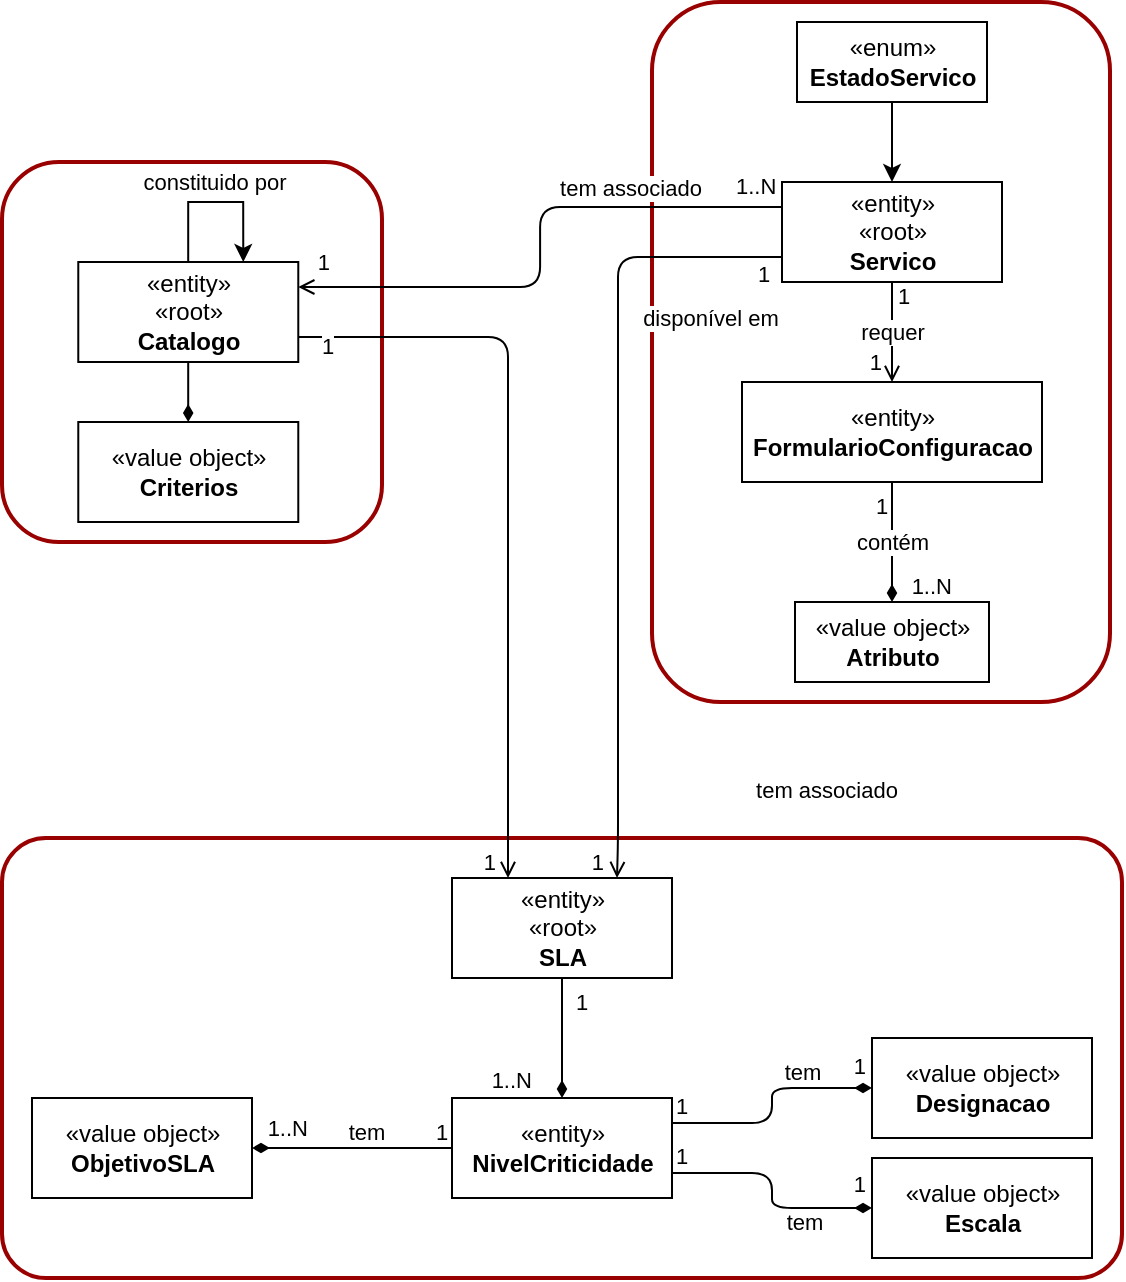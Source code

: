 <mxfile version="14.5.4" type="device" pages="3"><diagram id="eM90kbG0AMlYru5bSWwR" name="Page-1"><mxGraphModel dx="1087" dy="590" grid="1" gridSize="10" guides="1" tooltips="1" connect="1" arrows="1" fold="1" page="1" pageScale="1" pageWidth="827" pageHeight="1169" math="0" shadow="0"><root><mxCell id="7W2uB0-UC1TLsespOUcl-0"/><mxCell id="7W2uB0-UC1TLsespOUcl-1" parent="7W2uB0-UC1TLsespOUcl-0"/><mxCell id="EkuHfHZh0cg9XBm6YQ7w-5" value="" style="rounded=1;whiteSpace=wrap;html=1;strokeColor=#990000;strokeWidth=2;fillColor=none;" vertex="1" parent="7W2uB0-UC1TLsespOUcl-1"><mxGeometry x="731" y="302" width="229" height="350" as="geometry"/></mxCell><mxCell id="EkuHfHZh0cg9XBm6YQ7w-11" value="" style="rounded=1;whiteSpace=wrap;html=1;strokeColor=#990000;strokeWidth=2;fillColor=none;" vertex="1" parent="7W2uB0-UC1TLsespOUcl-1"><mxGeometry x="406" y="382" width="190" height="190" as="geometry"/></mxCell><mxCell id="EkuHfHZh0cg9XBm6YQ7w-13" value="" style="rounded=1;arcSize=10;strokeWidth=2;fillColor=none;strokeColor=#990000;" vertex="1" parent="7W2uB0-UC1TLsespOUcl-1"><mxGeometry x="406" y="720" width="560" height="220" as="geometry"/></mxCell><mxCell id="EkuHfHZh0cg9XBm6YQ7w-15" value="«value object»&lt;br&gt;&lt;b&gt;Criterios&lt;/b&gt;" style="html=1;" vertex="1" parent="7W2uB0-UC1TLsespOUcl-1"><mxGeometry x="444.14" y="512" width="110" height="50" as="geometry"/></mxCell><mxCell id="EkuHfHZh0cg9XBm6YQ7w-16" value="«value object»&lt;br&gt;&lt;b&gt;Atributo&lt;/b&gt;" style="html=1;" vertex="1" parent="7W2uB0-UC1TLsespOUcl-1"><mxGeometry x="802.5" y="602" width="97" height="40" as="geometry"/></mxCell><mxCell id="EkuHfHZh0cg9XBm6YQ7w-24" value="" style="edgeStyle=orthogonalEdgeStyle;rounded=0;orthogonalLoop=1;jettySize=auto;html=1;endArrow=diamondThin;endFill=1;" edge="1" parent="7W2uB0-UC1TLsespOUcl-1" source="EkuHfHZh0cg9XBm6YQ7w-25" target="EkuHfHZh0cg9XBm6YQ7w-15"><mxGeometry relative="1" as="geometry"/></mxCell><mxCell id="EkuHfHZh0cg9XBm6YQ7w-25" value="«entity»&lt;br&gt;«root»&lt;br&gt;&lt;b&gt;Catalogo&lt;/b&gt;" style="html=1;" vertex="1" parent="7W2uB0-UC1TLsespOUcl-1"><mxGeometry x="444.14" y="432" width="110" height="50" as="geometry"/></mxCell><mxCell id="EkuHfHZh0cg9XBm6YQ7w-26" value="«entity»&lt;br&gt;«root»&lt;br&gt;&lt;b&gt;Servico&lt;/b&gt;" style="html=1;" vertex="1" parent="7W2uB0-UC1TLsespOUcl-1"><mxGeometry x="796" y="392" width="110" height="50" as="geometry"/></mxCell><mxCell id="EkuHfHZh0cg9XBm6YQ7w-27" value="«entity»&lt;br&gt;&lt;b&gt;FormularioConfiguracao&lt;/b&gt;" style="html=1;" vertex="1" parent="7W2uB0-UC1TLsespOUcl-1"><mxGeometry x="776" y="492" width="150" height="50" as="geometry"/></mxCell><mxCell id="EkuHfHZh0cg9XBm6YQ7w-38" value="«entity»&lt;br&gt;«root»&lt;br&gt;&lt;b&gt;SLA&lt;/b&gt;" style="html=1;" vertex="1" parent="7W2uB0-UC1TLsespOUcl-1"><mxGeometry x="631" y="740" width="110" height="50" as="geometry"/></mxCell><mxCell id="EkuHfHZh0cg9XBm6YQ7w-39" value="«entity»&lt;br&gt;&lt;b&gt;NivelCriticidade&lt;/b&gt;" style="html=1;" vertex="1" parent="7W2uB0-UC1TLsespOUcl-1"><mxGeometry x="631" y="850" width="110" height="50" as="geometry"/></mxCell><mxCell id="EkuHfHZh0cg9XBm6YQ7w-46" value="«value object»&lt;br&gt;&lt;b&gt;ObjetivoSLA&lt;/b&gt;" style="html=1;" vertex="1" parent="7W2uB0-UC1TLsespOUcl-1"><mxGeometry x="421" y="850" width="110" height="50" as="geometry"/></mxCell><mxCell id="EkuHfHZh0cg9XBm6YQ7w-48" value="requer" style="endArrow=open;html=1;edgeStyle=orthogonalEdgeStyle;exitX=0.5;exitY=1;exitDx=0;exitDy=0;entryX=0.5;entryY=0;entryDx=0;entryDy=0;endFill=0;" edge="1" parent="7W2uB0-UC1TLsespOUcl-1" source="EkuHfHZh0cg9XBm6YQ7w-26" target="EkuHfHZh0cg9XBm6YQ7w-27"><mxGeometry relative="1" as="geometry"><mxPoint x="716" y="491" as="sourcePoint"/><mxPoint x="876" y="491" as="targetPoint"/></mxGeometry></mxCell><mxCell id="EkuHfHZh0cg9XBm6YQ7w-49" value="1" style="edgeLabel;resizable=0;html=1;align=left;verticalAlign=bottom;" connectable="0" vertex="1" parent="EkuHfHZh0cg9XBm6YQ7w-48"><mxGeometry x="-1" relative="1" as="geometry"><mxPoint x="1" y="15" as="offset"/></mxGeometry></mxCell><mxCell id="EkuHfHZh0cg9XBm6YQ7w-50" value="1" style="edgeLabel;resizable=0;html=1;align=right;verticalAlign=bottom;" connectable="0" vertex="1" parent="EkuHfHZh0cg9XBm6YQ7w-48"><mxGeometry x="1" relative="1" as="geometry"><mxPoint x="-5" y="-2" as="offset"/></mxGeometry></mxCell><mxCell id="EkuHfHZh0cg9XBm6YQ7w-62" value="«value object»&lt;br&gt;&lt;b&gt;Designacao&lt;/b&gt;" style="html=1;" vertex="1" parent="7W2uB0-UC1TLsespOUcl-1"><mxGeometry x="841" y="820" width="110" height="50" as="geometry"/></mxCell><mxCell id="EkuHfHZh0cg9XBm6YQ7w-63" value="«value object»&lt;br&gt;&lt;b&gt;Escala&lt;/b&gt;" style="html=1;" vertex="1" parent="7W2uB0-UC1TLsespOUcl-1"><mxGeometry x="841" y="880" width="110" height="50" as="geometry"/></mxCell><mxCell id="EkuHfHZh0cg9XBm6YQ7w-64" value="" style="endArrow=diamondThin;html=1;edgeStyle=orthogonalEdgeStyle;exitX=1;exitY=0.25;exitDx=0;exitDy=0;entryX=0;entryY=0.5;entryDx=0;entryDy=0;endFill=1;" edge="1" parent="7W2uB0-UC1TLsespOUcl-1" source="EkuHfHZh0cg9XBm6YQ7w-39" target="EkuHfHZh0cg9XBm6YQ7w-62"><mxGeometry relative="1" as="geometry"><mxPoint x="836" y="760" as="sourcePoint"/><mxPoint x="996" y="760" as="targetPoint"/></mxGeometry></mxCell><mxCell id="EkuHfHZh0cg9XBm6YQ7w-65" value="1" style="edgeLabel;resizable=0;html=1;align=left;verticalAlign=bottom;" connectable="0" vertex="1" parent="EkuHfHZh0cg9XBm6YQ7w-64"><mxGeometry x="-1" relative="1" as="geometry"/></mxCell><mxCell id="EkuHfHZh0cg9XBm6YQ7w-66" value="1" style="edgeLabel;resizable=0;html=1;align=right;verticalAlign=bottom;" connectable="0" vertex="1" parent="EkuHfHZh0cg9XBm6YQ7w-64"><mxGeometry x="1" relative="1" as="geometry"><mxPoint x="-3" y="-3" as="offset"/></mxGeometry></mxCell><mxCell id="EkuHfHZh0cg9XBm6YQ7w-67" value="tem" style="edgeLabel;html=1;align=center;verticalAlign=middle;resizable=0;points=[];" vertex="1" connectable="0" parent="EkuHfHZh0cg9XBm6YQ7w-64"><mxGeometry x="0.407" relative="1" as="geometry"><mxPoint y="-8" as="offset"/></mxGeometry></mxCell><mxCell id="EkuHfHZh0cg9XBm6YQ7w-68" value="" style="endArrow=diamondThin;html=1;edgeStyle=orthogonalEdgeStyle;exitX=1;exitY=0.75;exitDx=0;exitDy=0;entryX=0;entryY=0.5;entryDx=0;entryDy=0;endFill=1;" edge="1" parent="7W2uB0-UC1TLsespOUcl-1" source="EkuHfHZh0cg9XBm6YQ7w-39" target="EkuHfHZh0cg9XBm6YQ7w-63"><mxGeometry relative="1" as="geometry"><mxPoint x="551" y="700" as="sourcePoint"/><mxPoint x="711" y="700" as="targetPoint"/></mxGeometry></mxCell><mxCell id="EkuHfHZh0cg9XBm6YQ7w-69" value="1" style="edgeLabel;resizable=0;html=1;align=left;verticalAlign=bottom;" connectable="0" vertex="1" parent="EkuHfHZh0cg9XBm6YQ7w-68"><mxGeometry x="-1" relative="1" as="geometry"/></mxCell><mxCell id="EkuHfHZh0cg9XBm6YQ7w-70" value="1" style="edgeLabel;resizable=0;html=1;align=right;verticalAlign=bottom;" connectable="0" vertex="1" parent="EkuHfHZh0cg9XBm6YQ7w-68"><mxGeometry x="1" relative="1" as="geometry"><mxPoint x="-3" y="-4" as="offset"/></mxGeometry></mxCell><mxCell id="EkuHfHZh0cg9XBm6YQ7w-71" value="tem" style="edgeLabel;html=1;align=center;verticalAlign=middle;resizable=0;points=[];" vertex="1" connectable="0" parent="EkuHfHZh0cg9XBm6YQ7w-68"><mxGeometry x="0.42" y="-2" relative="1" as="geometry"><mxPoint y="5" as="offset"/></mxGeometry></mxCell><mxCell id="EkuHfHZh0cg9XBm6YQ7w-72" value="" style="endArrow=diamondThin;html=1;edgeStyle=orthogonalEdgeStyle;exitX=0;exitY=0.5;exitDx=0;exitDy=0;entryX=1;entryY=0.5;entryDx=0;entryDy=0;endFill=1;" edge="1" parent="7W2uB0-UC1TLsespOUcl-1" source="EkuHfHZh0cg9XBm6YQ7w-39" target="EkuHfHZh0cg9XBm6YQ7w-46"><mxGeometry relative="1" as="geometry"><mxPoint x="551" y="700" as="sourcePoint"/><mxPoint x="711" y="700" as="targetPoint"/></mxGeometry></mxCell><mxCell id="EkuHfHZh0cg9XBm6YQ7w-73" value="1" style="edgeLabel;resizable=0;html=1;align=left;verticalAlign=bottom;" connectable="0" vertex="1" parent="EkuHfHZh0cg9XBm6YQ7w-72"><mxGeometry x="-1" relative="1" as="geometry"><mxPoint x="-10" as="offset"/></mxGeometry></mxCell><mxCell id="EkuHfHZh0cg9XBm6YQ7w-74" value="1..N" style="edgeLabel;resizable=0;html=1;align=right;verticalAlign=bottom;" connectable="0" vertex="1" parent="EkuHfHZh0cg9XBm6YQ7w-72"><mxGeometry x="1" relative="1" as="geometry"><mxPoint x="28" y="-2" as="offset"/></mxGeometry></mxCell><mxCell id="EkuHfHZh0cg9XBm6YQ7w-75" value="tem" style="edgeLabel;html=1;align=center;verticalAlign=middle;resizable=0;points=[];" vertex="1" connectable="0" parent="EkuHfHZh0cg9XBm6YQ7w-72"><mxGeometry x="-0.179" y="1" relative="1" as="geometry"><mxPoint x="-2" y="-9" as="offset"/></mxGeometry></mxCell><mxCell id="EkuHfHZh0cg9XBm6YQ7w-76" value="" style="endArrow=diamondThin;html=1;edgeStyle=orthogonalEdgeStyle;exitX=0.5;exitY=1;exitDx=0;exitDy=0;entryX=0.5;entryY=0;entryDx=0;entryDy=0;endFill=1;" edge="1" parent="7W2uB0-UC1TLsespOUcl-1" source="EkuHfHZh0cg9XBm6YQ7w-38" target="EkuHfHZh0cg9XBm6YQ7w-39"><mxGeometry relative="1" as="geometry"><mxPoint x="686" y="720" as="sourcePoint"/><mxPoint x="811" y="670" as="targetPoint"/></mxGeometry></mxCell><mxCell id="EkuHfHZh0cg9XBm6YQ7w-77" value="1" style="edgeLabel;resizable=0;html=1;align=left;verticalAlign=bottom;" connectable="0" vertex="1" parent="EkuHfHZh0cg9XBm6YQ7w-76"><mxGeometry x="-1" relative="1" as="geometry"><mxPoint x="5" y="20" as="offset"/></mxGeometry></mxCell><mxCell id="EkuHfHZh0cg9XBm6YQ7w-78" value="1..N" style="edgeLabel;resizable=0;html=1;align=right;verticalAlign=bottom;" connectable="0" vertex="1" parent="EkuHfHZh0cg9XBm6YQ7w-76"><mxGeometry x="1" relative="1" as="geometry"><mxPoint x="-15" y="-1" as="offset"/></mxGeometry></mxCell><mxCell id="EkuHfHZh0cg9XBm6YQ7w-79" value="" style="endArrow=diamondThin;html=1;edgeStyle=orthogonalEdgeStyle;exitX=0.5;exitY=1;exitDx=0;exitDy=0;entryX=0.5;entryY=0;entryDx=0;entryDy=0;endFill=1;" edge="1" parent="7W2uB0-UC1TLsespOUcl-1" source="EkuHfHZh0cg9XBm6YQ7w-27" target="EkuHfHZh0cg9XBm6YQ7w-16"><mxGeometry relative="1" as="geometry"><mxPoint x="636" y="602" as="sourcePoint"/><mxPoint x="796" y="602" as="targetPoint"/></mxGeometry></mxCell><mxCell id="EkuHfHZh0cg9XBm6YQ7w-80" value="1" style="edgeLabel;resizable=0;html=1;align=left;verticalAlign=bottom;" connectable="0" vertex="1" parent="EkuHfHZh0cg9XBm6YQ7w-79"><mxGeometry x="-1" relative="1" as="geometry"><mxPoint x="-10" y="20" as="offset"/></mxGeometry></mxCell><mxCell id="EkuHfHZh0cg9XBm6YQ7w-81" value="1..N" style="edgeLabel;resizable=0;html=1;align=right;verticalAlign=bottom;" connectable="0" vertex="1" parent="EkuHfHZh0cg9XBm6YQ7w-79"><mxGeometry x="1" relative="1" as="geometry"><mxPoint x="30" as="offset"/></mxGeometry></mxCell><mxCell id="EkuHfHZh0cg9XBm6YQ7w-82" value="contém" style="edgeLabel;html=1;align=center;verticalAlign=middle;resizable=0;points=[];" vertex="1" connectable="0" parent="EkuHfHZh0cg9XBm6YQ7w-79"><mxGeometry x="-0.05" relative="1" as="geometry"><mxPoint y="1" as="offset"/></mxGeometry></mxCell><mxCell id="EkuHfHZh0cg9XBm6YQ7w-87" value="" style="endArrow=open;html=1;edgeStyle=orthogonalEdgeStyle;exitX=1;exitY=0.75;exitDx=0;exitDy=0;entryX=0.25;entryY=0;entryDx=0;entryDy=0;endFill=0;" edge="1" parent="7W2uB0-UC1TLsespOUcl-1" source="EkuHfHZh0cg9XBm6YQ7w-25" target="EkuHfHZh0cg9XBm6YQ7w-38"><mxGeometry relative="1" as="geometry"><mxPoint x="776" y="612" as="sourcePoint"/><mxPoint x="936" y="612" as="targetPoint"/><Array as="points"><mxPoint x="659" y="469"/><mxPoint x="659" y="740"/></Array></mxGeometry></mxCell><mxCell id="EkuHfHZh0cg9XBm6YQ7w-88" value="1" style="edgeLabel;resizable=0;html=1;align=left;verticalAlign=bottom;" connectable="0" vertex="1" parent="EkuHfHZh0cg9XBm6YQ7w-87"><mxGeometry x="-1" relative="1" as="geometry"><mxPoint x="10" y="13" as="offset"/></mxGeometry></mxCell><mxCell id="EkuHfHZh0cg9XBm6YQ7w-89" value="1" style="edgeLabel;resizable=0;html=1;align=right;verticalAlign=bottom;" connectable="0" vertex="1" parent="EkuHfHZh0cg9XBm6YQ7w-87"><mxGeometry x="1" relative="1" as="geometry"><mxPoint x="-5" as="offset"/></mxGeometry></mxCell><mxCell id="EkuHfHZh0cg9XBm6YQ7w-90" value="tem associado" style="edgeLabel;html=1;align=center;verticalAlign=middle;resizable=0;points=[];" vertex="1" connectable="0" parent="EkuHfHZh0cg9XBm6YQ7w-87"><mxGeometry x="-0.186" y="1" relative="1" as="geometry"><mxPoint x="60" y="-123" as="offset"/></mxGeometry></mxCell><mxCell id="EkuHfHZh0cg9XBm6YQ7w-91" value="" style="endArrow=open;html=1;edgeStyle=orthogonalEdgeStyle;exitX=0;exitY=0.75;exitDx=0;exitDy=0;entryX=0.75;entryY=0;entryDx=0;entryDy=0;endFill=0;" edge="1" parent="7W2uB0-UC1TLsespOUcl-1" source="EkuHfHZh0cg9XBm6YQ7w-26" target="EkuHfHZh0cg9XBm6YQ7w-38"><mxGeometry relative="1" as="geometry"><mxPoint x="776" y="612" as="sourcePoint"/><mxPoint x="936" y="612" as="targetPoint"/><Array as="points"><mxPoint x="714" y="429"/><mxPoint x="714" y="722"/></Array></mxGeometry></mxCell><mxCell id="EkuHfHZh0cg9XBm6YQ7w-92" value="1" style="edgeLabel;resizable=0;html=1;align=left;verticalAlign=bottom;" connectable="0" vertex="1" parent="EkuHfHZh0cg9XBm6YQ7w-91"><mxGeometry x="-1" relative="1" as="geometry"><mxPoint x="-14" y="17" as="offset"/></mxGeometry></mxCell><mxCell id="EkuHfHZh0cg9XBm6YQ7w-93" value="1" style="edgeLabel;resizable=0;html=1;align=right;verticalAlign=bottom;" connectable="0" vertex="1" parent="EkuHfHZh0cg9XBm6YQ7w-91"><mxGeometry x="1" relative="1" as="geometry"><mxPoint x="-6" as="offset"/></mxGeometry></mxCell><mxCell id="EkuHfHZh0cg9XBm6YQ7w-94" value="tem associado" style="edgeLabel;html=1;align=center;verticalAlign=middle;resizable=0;points=[];" vertex="1" connectable="0" parent="EkuHfHZh0cg9XBm6YQ7w-91"><mxGeometry x="-0.644" y="-2" relative="1" as="geometry"><mxPoint x="92" y="268" as="offset"/></mxGeometry></mxCell><mxCell id="EkuHfHZh0cg9XBm6YQ7w-119" style="edgeStyle=orthogonalEdgeStyle;rounded=0;orthogonalLoop=1;jettySize=auto;html=1;entryX=0.5;entryY=0;entryDx=0;entryDy=0;" edge="1" parent="7W2uB0-UC1TLsespOUcl-1" source="EkuHfHZh0cg9XBm6YQ7w-120" target="EkuHfHZh0cg9XBm6YQ7w-26"><mxGeometry relative="1" as="geometry"><Array as="points"><mxPoint x="851" y="382"/><mxPoint x="851" y="382"/></Array></mxGeometry></mxCell><mxCell id="EkuHfHZh0cg9XBm6YQ7w-120" value="«enum»&lt;br&gt;&lt;b&gt;EstadoServico&lt;/b&gt;" style="html=1;" vertex="1" parent="7W2uB0-UC1TLsespOUcl-1"><mxGeometry x="803.5" y="312" width="95" height="40" as="geometry"/></mxCell><mxCell id="EkuHfHZh0cg9XBm6YQ7w-125" style="edgeStyle=orthogonalEdgeStyle;rounded=0;orthogonalLoop=1;jettySize=auto;html=1;entryX=0.75;entryY=0;entryDx=0;entryDy=0;" edge="1" parent="7W2uB0-UC1TLsespOUcl-1" source="EkuHfHZh0cg9XBm6YQ7w-25" target="EkuHfHZh0cg9XBm6YQ7w-25"><mxGeometry relative="1" as="geometry"><Array as="points"><mxPoint x="499.14" y="402"/><mxPoint x="527.14" y="402"/></Array></mxGeometry></mxCell><mxCell id="EkuHfHZh0cg9XBm6YQ7w-126" value="constituido por" style="edgeLabel;html=1;align=center;verticalAlign=middle;resizable=0;points=[];" vertex="1" connectable="0" parent="EkuHfHZh0cg9XBm6YQ7w-125"><mxGeometry x="-0.017" y="-2" relative="1" as="geometry"><mxPoint y="-12" as="offset"/></mxGeometry></mxCell><mxCell id="EkuHfHZh0cg9XBm6YQ7w-188" value="" style="endArrow=open;html=1;edgeStyle=orthogonalEdgeStyle;exitX=0;exitY=0.25;exitDx=0;exitDy=0;entryX=1;entryY=0.25;entryDx=0;entryDy=0;endFill=0;" edge="1" parent="7W2uB0-UC1TLsespOUcl-1" source="EkuHfHZh0cg9XBm6YQ7w-26" target="EkuHfHZh0cg9XBm6YQ7w-25"><mxGeometry relative="1" as="geometry"><mxPoint x="651" y="492" as="sourcePoint"/><mxPoint x="811" y="492" as="targetPoint"/></mxGeometry></mxCell><mxCell id="EkuHfHZh0cg9XBm6YQ7w-189" value="1..N" style="edgeLabel;resizable=0;html=1;align=left;verticalAlign=bottom;" connectable="0" vertex="1" parent="EkuHfHZh0cg9XBm6YQ7w-188"><mxGeometry x="-1" relative="1" as="geometry"><mxPoint x="-25" y="-2" as="offset"/></mxGeometry></mxCell><mxCell id="EkuHfHZh0cg9XBm6YQ7w-190" value="1" style="edgeLabel;resizable=0;html=1;align=right;verticalAlign=bottom;" connectable="0" vertex="1" parent="EkuHfHZh0cg9XBm6YQ7w-188"><mxGeometry x="1" relative="1" as="geometry"><mxPoint x="16" y="-4" as="offset"/></mxGeometry></mxCell><mxCell id="EkuHfHZh0cg9XBm6YQ7w-191" value="disponível em" style="edgeLabel;html=1;align=center;verticalAlign=middle;resizable=0;points=[];" vertex="1" connectable="0" parent="EkuHfHZh0cg9XBm6YQ7w-188"><mxGeometry x="-0.189" y="1" relative="1" as="geometry"><mxPoint x="78.29" y="54.49" as="offset"/></mxGeometry></mxCell></root></mxGraphModel></diagram><diagram name="V1.1" id="b2P1b0NhX6ggTomrAprk"><mxGraphModel dx="2258" dy="1848" grid="1" gridSize="10" guides="1" tooltips="1" connect="1" arrows="1" fold="1" page="1" pageScale="1" pageWidth="850" pageHeight="1100" math="0" shadow="0"><root><mxCell id="A22ALZb7zseDP4qqP2wa-0"/><mxCell id="A22ALZb7zseDP4qqP2wa-1" parent="A22ALZb7zseDP4qqP2wa-0"/><mxCell id="QS6xvXCPihDlNMnMJQEq-29" value="" style="rounded=1;whiteSpace=wrap;html=1;strokeColor=#990000;strokeWidth=2;fillColor=none;" parent="A22ALZb7zseDP4qqP2wa-1" vertex="1"><mxGeometry x="71.25" y="430" width="172.5" height="220" as="geometry"/></mxCell><mxCell id="QS6xvXCPihDlNMnMJQEq-42" value="" style="rounded=1;whiteSpace=wrap;html=1;strokeColor=#990000;strokeWidth=2;fillColor=none;" parent="A22ALZb7zseDP4qqP2wa-1" vertex="1"><mxGeometry x="897" y="256.5" width="290" height="174.5" as="geometry"/></mxCell><mxCell id="QS6xvXCPihDlNMnMJQEq-41" value="" style="rounded=1;whiteSpace=wrap;html=1;strokeColor=#990000;strokeWidth=2;fillColor=none;" parent="A22ALZb7zseDP4qqP2wa-1" vertex="1"><mxGeometry x="900" y="15.5" width="290" height="174.5" as="geometry"/></mxCell><mxCell id="QS6xvXCPihDlNMnMJQEq-36" value="" style="rounded=1;whiteSpace=wrap;html=1;strokeColor=#990000;strokeWidth=2;fillColor=none;" parent="A22ALZb7zseDP4qqP2wa-1" vertex="1"><mxGeometry x="660" y="181" width="160" height="89" as="geometry"/></mxCell><mxCell id="QS6xvXCPihDlNMnMJQEq-35" value="" style="rounded=1;whiteSpace=wrap;html=1;strokeColor=#990000;strokeWidth=2;fillColor=none;" parent="A22ALZb7zseDP4qqP2wa-1" vertex="1"><mxGeometry x="430" y="-20" width="380" height="190" as="geometry"/></mxCell><mxCell id="QS6xvXCPihDlNMnMJQEq-32" value="" style="rounded=1;whiteSpace=wrap;html=1;strokeColor=#990000;fillColor=none;strokeWidth=2;" parent="A22ALZb7zseDP4qqP2wa-1" vertex="1"><mxGeometry x="-170" y="-180" width="580" height="300" as="geometry"/></mxCell><mxCell id="A22ALZb7zseDP4qqP2wa-27" value="«entity»&lt;br&gt;«root»&lt;br&gt;&lt;b&gt;TipoEquipa&lt;/b&gt;" style="html=1;" parent="A22ALZb7zseDP4qqP2wa-1" vertex="1"><mxGeometry x="100" y="580" width="110" height="50" as="geometry"/></mxCell><mxCell id="QS6xvXCPihDlNMnMJQEq-24" value="" style="rounded=1;whiteSpace=wrap;html=1;strokeColor=#990000;fillColor=none;strokeWidth=2;" parent="A22ALZb7zseDP4qqP2wa-1" vertex="1"><mxGeometry x="65" y="210" width="185" height="110" as="geometry"/></mxCell><mxCell id="QS6xvXCPihDlNMnMJQEq-0" value="" style="rounded=1;arcSize=10;strokeWidth=2;fillColor=none;strokeColor=#990000;" parent="A22ALZb7zseDP4qqP2wa-1" vertex="1"><mxGeometry x="470" y="480" width="560" height="220" as="geometry"/></mxCell><mxCell id="TREOxQoTJdfSt7XkZbIo-5" value="" style="rounded=1;whiteSpace=wrap;html=1;fillColor=none;" parent="A22ALZb7zseDP4qqP2wa-1" vertex="1"><mxGeometry x="575" y="-310" width="240" height="130" as="geometry"/></mxCell><mxCell id="A22ALZb7zseDP4qqP2wa-9" style="edgeStyle=orthogonalEdgeStyle;rounded=0;orthogonalLoop=1;jettySize=auto;html=1;entryX=0.5;entryY=1;entryDx=0;entryDy=0;endArrow=none;endFill=0;dashed=1;fillColor=#e51400;exitX=1;exitY=0.5;exitDx=0;exitDy=0;" parent="A22ALZb7zseDP4qqP2wa-1" source="A22ALZb7zseDP4qqP2wa-26" target="A22ALZb7zseDP4qqP2wa-15" edge="1"><mxGeometry relative="1" as="geometry"><mxPoint x="180" y="140" as="sourcePoint"/><Array as="points"><mxPoint x="320" y="475"/><mxPoint x="320" y="230"/><mxPoint x="505" y="230"/></Array></mxGeometry></mxCell><mxCell id="PMZiJMLcDi4IiMSP_jlT-12" style="edgeStyle=orthogonalEdgeStyle;rounded=0;orthogonalLoop=1;jettySize=auto;html=1;entryX=1;entryY=0.5;entryDx=0;entryDy=0;dashed=1;endArrow=open;endFill=0;" parent="A22ALZb7zseDP4qqP2wa-1" source="A22ALZb7zseDP4qqP2wa-14" target="A22ALZb7zseDP4qqP2wa-46" edge="1"><mxGeometry relative="1" as="geometry"/></mxCell><mxCell id="QS6xvXCPihDlNMnMJQEq-43" style="edgeStyle=orthogonalEdgeStyle;rounded=0;orthogonalLoop=1;jettySize=auto;html=1;entryX=0.25;entryY=0;entryDx=0;entryDy=0;endArrow=open;endFill=0;strokeColor=#000000;" parent="A22ALZb7zseDP4qqP2wa-1" source="A22ALZb7zseDP4qqP2wa-14" target="A22ALZb7zseDP4qqP2wa-19" edge="1"><mxGeometry relative="1" as="geometry"/></mxCell><mxCell id="A22ALZb7zseDP4qqP2wa-14" value="Aprovacao" style="html=1;" parent="A22ALZb7zseDP4qqP2wa-1" vertex="1"><mxGeometry x="920" y="130" width="110" height="40" as="geometry"/></mxCell><mxCell id="A22ALZb7zseDP4qqP2wa-15" value="«value object»&lt;br&gt;&lt;b&gt;Criterios&lt;/b&gt;" style="html=1;" parent="A22ALZb7zseDP4qqP2wa-1" vertex="1"><mxGeometry x="450" y="110" width="110" height="50" as="geometry"/></mxCell><mxCell id="A22ALZb7zseDP4qqP2wa-16" value="«entity»&lt;br&gt;&lt;b&gt;Atributo&lt;/b&gt;" style="html=1;" parent="A22ALZb7zseDP4qqP2wa-1" vertex="1"><mxGeometry x="370" y="250" width="110" height="50" as="geometry"/></mxCell><mxCell id="PMZiJMLcDi4IiMSP_jlT-13" style="edgeStyle=orthogonalEdgeStyle;rounded=0;orthogonalLoop=1;jettySize=auto;html=1;entryX=1;entryY=0.75;entryDx=0;entryDy=0;dashed=1;endArrow=open;endFill=0;exitX=1;exitY=0.5;exitDx=0;exitDy=0;" parent="A22ALZb7zseDP4qqP2wa-1" source="A22ALZb7zseDP4qqP2wa-18" target="A22ALZb7zseDP4qqP2wa-46" edge="1"><mxGeometry relative="1" as="geometry"><Array as="points"><mxPoint x="1220" y="150"/><mxPoint x="1220" y="538"/></Array></mxGeometry></mxCell><mxCell id="QS6xvXCPihDlNMnMJQEq-44" style="edgeStyle=orthogonalEdgeStyle;rounded=0;orthogonalLoop=1;jettySize=auto;html=1;entryX=0.75;entryY=0;entryDx=0;entryDy=0;endArrow=open;endFill=0;strokeColor=#000000;" parent="A22ALZb7zseDP4qqP2wa-1" source="A22ALZb7zseDP4qqP2wa-18" target="A22ALZb7zseDP4qqP2wa-19" edge="1"><mxGeometry relative="1" as="geometry"/></mxCell><mxCell id="A22ALZb7zseDP4qqP2wa-18" value="Resolucao" style="html=1;" parent="A22ALZb7zseDP4qqP2wa-1" vertex="1"><mxGeometry x="1070" y="130" width="110" height="40" as="geometry"/></mxCell><mxCell id="QS6xvXCPihDlNMnMJQEq-4" style="edgeStyle=orthogonalEdgeStyle;rounded=0;orthogonalLoop=1;jettySize=auto;html=1;entryX=0;entryY=0.5;entryDx=0;entryDy=0;endArrow=none;endFill=0;dashed=1;" parent="A22ALZb7zseDP4qqP2wa-1" source="A22ALZb7zseDP4qqP2wa-19" target="QS6xvXCPihDlNMnMJQEq-3" edge="1"><mxGeometry relative="1" as="geometry"/></mxCell><mxCell id="A22ALZb7zseDP4qqP2wa-19" value="«entity»&lt;br&gt;«root»&lt;br&gt;&lt;b&gt;Atividade&lt;/b&gt;" style="html=1;" parent="A22ALZb7zseDP4qqP2wa-1" vertex="1"><mxGeometry x="995" y="281" width="110" height="50" as="geometry"/></mxCell><mxCell id="A22ALZb7zseDP4qqP2wa-24" value="" style="edgeStyle=orthogonalEdgeStyle;rounded=0;orthogonalLoop=1;jettySize=auto;html=1;endArrow=diamondThin;endFill=1;entryX=0.5;entryY=0;entryDx=0;entryDy=0;" parent="A22ALZb7zseDP4qqP2wa-1" source="A22ALZb7zseDP4qqP2wa-26" target="A22ALZb7zseDP4qqP2wa-27" edge="1"><mxGeometry relative="1" as="geometry"/></mxCell><mxCell id="QS6xvXCPihDlNMnMJQEq-9" value="1" style="edgeLabel;html=1;align=center;verticalAlign=middle;resizable=0;points=[];" parent="A22ALZb7zseDP4qqP2wa-24" vertex="1" connectable="0"><mxGeometry x="-0.825" relative="1" as="geometry"><mxPoint x="-3" y="-12" as="offset"/></mxGeometry></mxCell><mxCell id="QS6xvXCPihDlNMnMJQEq-11" value="caracterizada" style="edgeLabel;html=1;align=center;verticalAlign=middle;resizable=0;points=[];" parent="A22ALZb7zseDP4qqP2wa-24" vertex="1" connectable="0"><mxGeometry x="-0.169" relative="1" as="geometry"><mxPoint x="5" y="7" as="offset"/></mxGeometry></mxCell><mxCell id="QS6xvXCPihDlNMnMJQEq-48" value="1" style="edgeLabel;html=1;align=center;verticalAlign=middle;resizable=0;points=[];" parent="A22ALZb7zseDP4qqP2wa-24" vertex="1" connectable="0"><mxGeometry x="0.62" relative="1" as="geometry"><mxPoint x="-7" as="offset"/></mxGeometry></mxCell><mxCell id="QS6xvXCPihDlNMnMJQEq-49" value="1..N" style="edgeLabel;html=1;align=center;verticalAlign=middle;resizable=0;points=[];" parent="A22ALZb7zseDP4qqP2wa-24" vertex="1" connectable="0"><mxGeometry x="-0.844" relative="1" as="geometry"><mxPoint x="15" y="4" as="offset"/></mxGeometry></mxCell><mxCell id="A22ALZb7zseDP4qqP2wa-26" value="«entity»&lt;br&gt;&lt;b&gt;Equipa&lt;/b&gt;" style="html=1;" parent="A22ALZb7zseDP4qqP2wa-1" vertex="1"><mxGeometry x="100" y="450" width="110" height="50" as="geometry"/></mxCell><mxCell id="A22ALZb7zseDP4qqP2wa-28" value="" style="edgeStyle=orthogonalEdgeStyle;rounded=0;orthogonalLoop=1;jettySize=auto;html=1;endArrow=diamondThin;endFill=1;" parent="A22ALZb7zseDP4qqP2wa-1" source="A22ALZb7zseDP4qqP2wa-29" target="A22ALZb7zseDP4qqP2wa-15" edge="1"><mxGeometry relative="1" as="geometry"/></mxCell><mxCell id="A22ALZb7zseDP4qqP2wa-29" value="«entity»&lt;br&gt;«root»&lt;br&gt;&lt;b&gt;Catalogo&lt;/b&gt;" style="html=1;" parent="A22ALZb7zseDP4qqP2wa-1" vertex="1"><mxGeometry x="450" y="30" width="110" height="50" as="geometry"/></mxCell><mxCell id="hnoT8cPSInGJoiJqKOvn-0" style="edgeStyle=orthogonalEdgeStyle;rounded=0;orthogonalLoop=1;jettySize=auto;html=1;entryX=1;entryY=0.5;entryDx=0;entryDy=0;endArrow=diamondThin;endFill=1;" parent="A22ALZb7zseDP4qqP2wa-1" source="A22ALZb7zseDP4qqP2wa-31" target="A22ALZb7zseDP4qqP2wa-29" edge="1"><mxGeometry relative="1" as="geometry"/></mxCell><mxCell id="hnoT8cPSInGJoiJqKOvn-1" value="esta disponivel em" style="edgeLabel;html=1;align=center;verticalAlign=middle;resizable=0;points=[];" parent="hnoT8cPSInGJoiJqKOvn-0" vertex="1" connectable="0"><mxGeometry x="0.291" y="2" relative="1" as="geometry"><mxPoint x="24" y="-27" as="offset"/></mxGeometry></mxCell><mxCell id="hnoT8cPSInGJoiJqKOvn-2" value="1" style="edgeLabel;html=1;align=center;verticalAlign=middle;resizable=0;points=[];" parent="hnoT8cPSInGJoiJqKOvn-0" vertex="1" connectable="0"><mxGeometry x="0.231" relative="1" as="geometry"><mxPoint x="-34" y="-9" as="offset"/></mxGeometry></mxCell><mxCell id="hnoT8cPSInGJoiJqKOvn-3" value="1..N" style="edgeLabel;html=1;align=center;verticalAlign=middle;resizable=0;points=[];" parent="hnoT8cPSInGJoiJqKOvn-0" vertex="1" connectable="0"><mxGeometry x="-0.308" y="1" relative="1" as="geometry"><mxPoint x="29" y="-9" as="offset"/></mxGeometry></mxCell><mxCell id="A22ALZb7zseDP4qqP2wa-31" value="«entity»&lt;br&gt;&lt;b&gt;Servico&lt;/b&gt;" style="html=1;" parent="A22ALZb7zseDP4qqP2wa-1" vertex="1"><mxGeometry x="680" y="30" width="110" height="50" as="geometry"/></mxCell><mxCell id="A22ALZb7zseDP4qqP2wa-34" value="«entity»&lt;br&gt;«root»&lt;br&gt;&lt;b&gt;Formulario&lt;/b&gt;" style="html=1;" parent="A22ALZb7zseDP4qqP2wa-1" vertex="1"><mxGeometry x="680" y="200" width="110" height="50" as="geometry"/></mxCell><mxCell id="A22ALZb7zseDP4qqP2wa-35" value="«entity»&lt;br&gt;«root»&lt;br&gt;&lt;b&gt;Colaborador&lt;/b&gt;" style="html=1;" parent="A22ALZb7zseDP4qqP2wa-1" vertex="1"><mxGeometry x="100" y="231" width="110" height="50" as="geometry"/></mxCell><mxCell id="A22ALZb7zseDP4qqP2wa-36" value="" style="endArrow=none;html=1;entryX=0;entryY=0.5;entryDx=0;entryDy=0;exitX=1;exitY=0.5;exitDx=0;exitDy=0;" parent="A22ALZb7zseDP4qqP2wa-1" source="A22ALZb7zseDP4qqP2wa-22" target="A22ALZb7zseDP4qqP2wa-35" edge="1"><mxGeometry width="50" height="50" relative="1" as="geometry"><mxPoint x="-110" y="280" as="sourcePoint"/><mxPoint x="-60" y="230" as="targetPoint"/></mxGeometry></mxCell><mxCell id="A22ALZb7zseDP4qqP2wa-37" style="edgeStyle=orthogonalEdgeStyle;rounded=0;orthogonalLoop=1;jettySize=auto;html=1;entryX=0.5;entryY=1;entryDx=0;entryDy=0;endArrow=block;endFill=0;" parent="A22ALZb7zseDP4qqP2wa-1" source="A22ALZb7zseDP4qqP2wa-38" target="A22ALZb7zseDP4qqP2wa-19" edge="1"><mxGeometry relative="1" as="geometry"/></mxCell><mxCell id="A22ALZb7zseDP4qqP2wa-38" value="«entity»&lt;br&gt;&lt;b&gt;AtividadeManual&lt;/b&gt;" style="html=1;" parent="A22ALZb7zseDP4qqP2wa-1" vertex="1"><mxGeometry x="920" y="370" width="110" height="50" as="geometry"/></mxCell><mxCell id="mzOg-xiHooPEIMJbyCHg-0" style="edgeStyle=orthogonalEdgeStyle;rounded=0;orthogonalLoop=1;jettySize=auto;html=1;exitX=0.5;exitY=0;exitDx=0;exitDy=0;endArrow=block;endFill=0;" parent="A22ALZb7zseDP4qqP2wa-1" source="A22ALZb7zseDP4qqP2wa-40" edge="1"><mxGeometry relative="1" as="geometry"><mxPoint x="1050" y="330" as="targetPoint"/></mxGeometry></mxCell><mxCell id="A22ALZb7zseDP4qqP2wa-40" value="«entity»&lt;br&gt;&lt;b&gt;AtividadeAuto&lt;/b&gt;" style="html=1;" parent="A22ALZb7zseDP4qqP2wa-1" vertex="1"><mxGeometry x="1050" y="370" width="110" height="50" as="geometry"/></mxCell><mxCell id="A22ALZb7zseDP4qqP2wa-41" style="edgeStyle=orthogonalEdgeStyle;rounded=0;orthogonalLoop=1;jettySize=auto;html=1;entryX=0.5;entryY=0;entryDx=0;entryDy=0;endArrow=diamondThin;endFill=1;" parent="A22ALZb7zseDP4qqP2wa-1" source="A22ALZb7zseDP4qqP2wa-43" target="A22ALZb7zseDP4qqP2wa-14" edge="1"><mxGeometry relative="1" as="geometry"/></mxCell><mxCell id="A22ALZb7zseDP4qqP2wa-42" style="edgeStyle=orthogonalEdgeStyle;rounded=0;orthogonalLoop=1;jettySize=auto;html=1;endArrow=diamondThin;endFill=1;" parent="A22ALZb7zseDP4qqP2wa-1" source="A22ALZb7zseDP4qqP2wa-43" target="A22ALZb7zseDP4qqP2wa-18" edge="1"><mxGeometry relative="1" as="geometry"/></mxCell><mxCell id="A22ALZb7zseDP4qqP2wa-43" value="«entity»&lt;br&gt;«root»&lt;br&gt;&lt;b&gt;FluxoAtividade&lt;/b&gt;" style="html=1;" parent="A22ALZb7zseDP4qqP2wa-1" vertex="1"><mxGeometry x="995" y="30" width="110" height="50" as="geometry"/></mxCell><mxCell id="A22ALZb7zseDP4qqP2wa-46" value="«entity»&lt;br&gt;«root»&lt;br&gt;&lt;b&gt;SLA&lt;/b&gt;" style="html=1;" parent="A22ALZb7zseDP4qqP2wa-1" vertex="1"><mxGeometry x="690" y="500" width="110" height="50" as="geometry"/></mxCell><mxCell id="A22ALZb7zseDP4qqP2wa-47" value="«entity»&lt;br&gt;&lt;b&gt;NivelCriticidade&lt;/b&gt;" style="html=1;" parent="A22ALZb7zseDP4qqP2wa-1" vertex="1"><mxGeometry x="690" y="610" width="110" height="50" as="geometry"/></mxCell><mxCell id="A22ALZb7zseDP4qqP2wa-51" value="«entity»&lt;br&gt;«root»&lt;br&gt;&lt;b&gt;Pedido&lt;/b&gt;" style="html=1;" parent="A22ALZb7zseDP4qqP2wa-1" vertex="1"><mxGeometry x="100" y="-20" width="110" height="50" as="geometry"/></mxCell><mxCell id="PMZiJMLcDi4IiMSP_jlT-17" style="edgeStyle=orthogonalEdgeStyle;rounded=0;orthogonalLoop=1;jettySize=auto;html=1;endArrow=block;endFill=1;entryX=0.25;entryY=0;entryDx=0;entryDy=0;" parent="A22ALZb7zseDP4qqP2wa-1" source="A22ALZb7zseDP4qqP2wa-53" target="A22ALZb7zseDP4qqP2wa-51" edge="1"><mxGeometry relative="1" as="geometry"/></mxCell><mxCell id="A22ALZb7zseDP4qqP2wa-53" value="Submetido" style="html=1;strokeWidth=2;rotation=0;" parent="A22ALZb7zseDP4qqP2wa-1" vertex="1"><mxGeometry y="-90" width="110" height="30" as="geometry"/></mxCell><mxCell id="23JKKDs3tfTDTUP-7XeF-3" style="edgeStyle=orthogonalEdgeStyle;rounded=0;orthogonalLoop=1;jettySize=auto;html=1;exitX=0;exitY=0.5;exitDx=0;exitDy=0;entryX=1;entryY=0.25;entryDx=0;entryDy=0;endArrow=diamondThin;endFill=1;" parent="A22ALZb7zseDP4qqP2wa-1" source="A22ALZb7zseDP4qqP2wa-64" target="A22ALZb7zseDP4qqP2wa-51" edge="1"><mxGeometry relative="1" as="geometry"/></mxCell><mxCell id="23JKKDs3tfTDTUP-7XeF-4" value="1" style="edgeLabel;html=1;align=center;verticalAlign=middle;resizable=0;points=[];" parent="23JKKDs3tfTDTUP-7XeF-3" vertex="1" connectable="0"><mxGeometry x="0.873" y="-3" relative="1" as="geometry"><mxPoint x="1" y="-9" as="offset"/></mxGeometry></mxCell><mxCell id="23JKKDs3tfTDTUP-7XeF-5" value="1" style="edgeLabel;html=1;align=center;verticalAlign=middle;resizable=0;points=[];" parent="23JKKDs3tfTDTUP-7XeF-3" vertex="1" connectable="0"><mxGeometry x="-0.918" y="-2" relative="1" as="geometry"><mxPoint x="-4" y="-8" as="offset"/></mxGeometry></mxCell><mxCell id="23JKKDs3tfTDTUP-7XeF-6" value="sobre um" style="edgeLabel;html=1;align=center;verticalAlign=middle;resizable=0;points=[];" parent="23JKKDs3tfTDTUP-7XeF-3" vertex="1" connectable="0"><mxGeometry x="0.196" y="-2" relative="1" as="geometry"><mxPoint y="-25" as="offset"/></mxGeometry></mxCell><mxCell id="23JKKDs3tfTDTUP-7XeF-7" style="edgeStyle=orthogonalEdgeStyle;rounded=0;orthogonalLoop=1;jettySize=auto;html=1;entryX=0;entryY=0.5;entryDx=0;entryDy=0;endArrow=open;endFill=0;" parent="A22ALZb7zseDP4qqP2wa-1" source="A22ALZb7zseDP4qqP2wa-64" target="TREOxQoTJdfSt7XkZbIo-7" edge="1"><mxGeometry relative="1" as="geometry"/></mxCell><mxCell id="23JKKDs3tfTDTUP-7XeF-8" value="1" style="edgeLabel;html=1;align=center;verticalAlign=middle;resizable=0;points=[];" parent="23JKKDs3tfTDTUP-7XeF-7" vertex="1" connectable="0"><mxGeometry x="-0.817" relative="1" as="geometry"><mxPoint x="-11" y="-11" as="offset"/></mxGeometry></mxCell><mxCell id="23JKKDs3tfTDTUP-7XeF-9" value="1" style="edgeLabel;html=1;align=center;verticalAlign=middle;resizable=0;points=[];" parent="23JKKDs3tfTDTUP-7XeF-7" vertex="1" connectable="0"><mxGeometry x="0.683" relative="1" as="geometry"><mxPoint as="offset"/></mxGeometry></mxCell><mxCell id="23JKKDs3tfTDTUP-7XeF-10" value="possui" style="edgeLabel;html=1;align=center;verticalAlign=middle;resizable=0;points=[];" parent="23JKKDs3tfTDTUP-7XeF-7" vertex="1" connectable="0"><mxGeometry x="-0.333" y="-1" relative="1" as="geometry"><mxPoint x="20" y="7" as="offset"/></mxGeometry></mxCell><mxCell id="A22ALZb7zseDP4qqP2wa-64" value="«entity»&lt;br&gt;&lt;b&gt;ExecucaoPedido&lt;/b&gt;" style="html=1;" parent="A22ALZb7zseDP4qqP2wa-1" vertex="1"><mxGeometry x="280" y="-120" width="110" height="50" as="geometry"/></mxCell><mxCell id="A22ALZb7zseDP4qqP2wa-72" value="«value object»&lt;br&gt;&lt;b&gt;ObjetivoSLA&lt;/b&gt;" style="html=1;" parent="A22ALZb7zseDP4qqP2wa-1" vertex="1"><mxGeometry x="480" y="610" width="110" height="50" as="geometry"/></mxCell><mxCell id="A22ALZb7zseDP4qqP2wa-23" value="«value object»&lt;br&gt;&lt;b&gt;Funcao&lt;/b&gt;" style="html=1;" parent="A22ALZb7zseDP4qqP2wa-1" vertex="1"><mxGeometry x="-85" y="450" width="110" height="50" as="geometry"/></mxCell><mxCell id="6SWV0wNhWkJBtEdEnHzA-3" style="edgeStyle=orthogonalEdgeStyle;rounded=0;orthogonalLoop=1;jettySize=auto;html=1;entryX=0;entryY=0.25;entryDx=0;entryDy=0;endArrow=diamondThin;endFill=1;" parent="A22ALZb7zseDP4qqP2wa-1" source="A22ALZb7zseDP4qqP2wa-48" target="A22ALZb7zseDP4qqP2wa-51" edge="1"><mxGeometry relative="1" as="geometry"><Array as="points"><mxPoint x="-20" y="-7"/></Array></mxGeometry></mxCell><mxCell id="mzOg-xiHooPEIMJbyCHg-12" value="1..0" style="edgeLabel;html=1;align=center;verticalAlign=middle;resizable=0;points=[];" parent="6SWV0wNhWkJBtEdEnHzA-3" vertex="1" connectable="0"><mxGeometry x="-0.643" y="1" relative="1" as="geometry"><mxPoint x="-5" y="-11" as="offset"/></mxGeometry></mxCell><mxCell id="mzOg-xiHooPEIMJbyCHg-13" value="relativo a&amp;nbsp;" style="edgeLabel;html=1;align=center;verticalAlign=middle;resizable=0;points=[];" parent="6SWV0wNhWkJBtEdEnHzA-3" vertex="1" connectable="0"><mxGeometry x="0.186" y="1" relative="1" as="geometry"><mxPoint x="-3" y="-11" as="offset"/></mxGeometry></mxCell><mxCell id="PMZiJMLcDi4IiMSP_jlT-0" value="requer" style="endArrow=open;html=1;edgeStyle=orthogonalEdgeStyle;exitX=0.5;exitY=1;exitDx=0;exitDy=0;entryX=0.5;entryY=0;entryDx=0;entryDy=0;endFill=0;" parent="A22ALZb7zseDP4qqP2wa-1" source="A22ALZb7zseDP4qqP2wa-31" target="A22ALZb7zseDP4qqP2wa-34" edge="1"><mxGeometry relative="1" as="geometry"><mxPoint x="650" y="129" as="sourcePoint"/><mxPoint x="810" y="129" as="targetPoint"/></mxGeometry></mxCell><mxCell id="PMZiJMLcDi4IiMSP_jlT-1" value="1" style="edgeLabel;resizable=0;html=1;align=left;verticalAlign=bottom;" parent="PMZiJMLcDi4IiMSP_jlT-0" connectable="0" vertex="1"><mxGeometry x="-1" relative="1" as="geometry"><mxPoint y="20" as="offset"/></mxGeometry></mxCell><mxCell id="PMZiJMLcDi4IiMSP_jlT-2" value="1" style="edgeLabel;resizable=0;html=1;align=right;verticalAlign=bottom;" parent="PMZiJMLcDi4IiMSP_jlT-0" connectable="0" vertex="1"><mxGeometry x="1" relative="1" as="geometry"><mxPoint x="-5" y="-2" as="offset"/></mxGeometry></mxCell><mxCell id="PMZiJMLcDi4IiMSP_jlT-4" value="despoleta" style="endArrow=open;html=1;edgeStyle=orthogonalEdgeStyle;exitX=1;exitY=0.5;exitDx=0;exitDy=0;entryX=0;entryY=0.5;entryDx=0;entryDy=0;endFill=0;" parent="A22ALZb7zseDP4qqP2wa-1" edge="1"><mxGeometry x="-0.317" y="-5" relative="1" as="geometry"><mxPoint x="790" y="55" as="sourcePoint"/><mxPoint x="995" y="55" as="targetPoint"/><Array as="points"><mxPoint x="980" y="55"/><mxPoint x="980" y="55"/></Array><mxPoint as="offset"/></mxGeometry></mxCell><mxCell id="PMZiJMLcDi4IiMSP_jlT-5" value="1" style="edgeLabel;resizable=0;html=1;align=left;verticalAlign=bottom;" parent="PMZiJMLcDi4IiMSP_jlT-4" connectable="0" vertex="1"><mxGeometry x="-1" relative="1" as="geometry"><mxPoint x="7" y="-2" as="offset"/></mxGeometry></mxCell><mxCell id="PMZiJMLcDi4IiMSP_jlT-6" value="1" style="edgeLabel;resizable=0;html=1;align=right;verticalAlign=bottom;" parent="PMZiJMLcDi4IiMSP_jlT-4" connectable="0" vertex="1"><mxGeometry x="1" relative="1" as="geometry"><mxPoint x="-13" y="-1" as="offset"/></mxGeometry></mxCell><mxCell id="PMZiJMLcDi4IiMSP_jlT-18" style="edgeStyle=orthogonalEdgeStyle;rounded=0;orthogonalLoop=1;jettySize=auto;html=1;endArrow=block;endFill=1;" parent="A22ALZb7zseDP4qqP2wa-1" source="PMZiJMLcDi4IiMSP_jlT-16" edge="1"><mxGeometry relative="1" as="geometry"><mxPoint x="190" y="-20" as="targetPoint"/><Array as="points"><mxPoint x="190" y="-151"/></Array></mxGeometry></mxCell><mxCell id="PMZiJMLcDi4IiMSP_jlT-16" value="Rascunho" style="html=1;strokeWidth=2;rotation=0;" parent="A22ALZb7zseDP4qqP2wa-1" vertex="1"><mxGeometry y="-166" width="110" height="30" as="geometry"/></mxCell><mxCell id="TREOxQoTJdfSt7XkZbIo-7" value="«entity»&lt;br&gt;«temporal»&lt;br&gt;&lt;b&gt;EstadoExecucaoPedido&lt;/b&gt;" style="html=1;" parent="A22ALZb7zseDP4qqP2wa-1" vertex="1"><mxGeometry x="620" y="-120" width="150" height="50" as="geometry"/></mxCell><mxCell id="OjsgbZxlDKJxY2dM1sKg-3" style="edgeStyle=orthogonalEdgeStyle;rounded=0;orthogonalLoop=1;jettySize=auto;html=1;entryX=0.5;entryY=0;entryDx=0;entryDy=0;" parent="A22ALZb7zseDP4qqP2wa-1" source="TREOxQoTJdfSt7XkZbIo-5" target="TREOxQoTJdfSt7XkZbIo-7" edge="1"><mxGeometry relative="1" as="geometry"/></mxCell><mxCell id="mzOg-xiHooPEIMJbyCHg-3" value="" style="endArrow=open;html=1;edgeStyle=orthogonalEdgeStyle;exitX=0;exitY=0.5;exitDx=0;exitDy=0;entryX=0.75;entryY=1;entryDx=0;entryDy=0;endFill=0;" parent="A22ALZb7zseDP4qqP2wa-1" source="A22ALZb7zseDP4qqP2wa-38" target="A22ALZb7zseDP4qqP2wa-35" edge="1"><mxGeometry relative="1" as="geometry"><mxPoint x="620" y="210" as="sourcePoint"/><mxPoint x="780" y="210" as="targetPoint"/><Array as="points"><mxPoint x="183" y="395"/><mxPoint x="183" y="382"/></Array></mxGeometry></mxCell><mxCell id="mzOg-xiHooPEIMJbyCHg-4" value="1..N" style="edgeLabel;resizable=0;html=1;align=left;verticalAlign=bottom;" parent="mzOg-xiHooPEIMJbyCHg-3" connectable="0" vertex="1"><mxGeometry x="-1" relative="1" as="geometry"><mxPoint x="-30" y="-2" as="offset"/></mxGeometry></mxCell><mxCell id="mzOg-xiHooPEIMJbyCHg-5" value="1" style="edgeLabel;resizable=0;html=1;align=right;verticalAlign=bottom;" parent="mzOg-xiHooPEIMJbyCHg-3" connectable="0" vertex="1"><mxGeometry x="1" relative="1" as="geometry"><mxPoint x="8" y="29" as="offset"/></mxGeometry></mxCell><mxCell id="mzOg-xiHooPEIMJbyCHg-6" value="executado por" style="edgeLabel;html=1;align=center;verticalAlign=middle;resizable=0;points=[];" parent="mzOg-xiHooPEIMJbyCHg-3" vertex="1" connectable="0"><mxGeometry x="0.007" y="1" relative="1" as="geometry"><mxPoint y="-13" as="offset"/></mxGeometry></mxCell><mxCell id="TREOxQoTJdfSt7XkZbIo-0" value="EmAprovacao" style="html=1;strokeWidth=2;rotation=90;" parent="A22ALZb7zseDP4qqP2wa-1" vertex="1"><mxGeometry x="560" y="-260" width="110" height="30" as="geometry"/></mxCell><mxCell id="TREOxQoTJdfSt7XkZbIo-1" value="Aprovado" style="html=1;strokeWidth=2;rotation=90;" parent="A22ALZb7zseDP4qqP2wa-1" vertex="1"><mxGeometry x="600" y="-260" width="110" height="30" as="geometry"/></mxCell><mxCell id="TREOxQoTJdfSt7XkZbIo-2" value="Rejeitado" style="html=1;strokeWidth=2;rotation=90;" parent="A22ALZb7zseDP4qqP2wa-1" vertex="1"><mxGeometry x="640" y="-260" width="110" height="30" as="geometry"/></mxCell><mxCell id="TREOxQoTJdfSt7XkZbIo-3" value="EmResolucao" style="html=1;strokeWidth=2;rotation=90;" parent="A22ALZb7zseDP4qqP2wa-1" vertex="1"><mxGeometry x="680" y="-260" width="110" height="30" as="geometry"/></mxCell><mxCell id="TREOxQoTJdfSt7XkZbIo-4" value="Resolvido" style="html=1;strokeWidth=2;rotation=90;" parent="A22ALZb7zseDP4qqP2wa-1" vertex="1"><mxGeometry x="720" y="-260" width="110" height="30" as="geometry"/></mxCell><mxCell id="QS6xvXCPihDlNMnMJQEq-17" style="edgeStyle=orthogonalEdgeStyle;rounded=0;orthogonalLoop=1;jettySize=auto;html=1;entryX=0.5;entryY=0;entryDx=0;entryDy=0;endArrow=block;endFill=1;" parent="A22ALZb7zseDP4qqP2wa-1" source="mzOg-xiHooPEIMJbyCHg-11" target="A22ALZb7zseDP4qqP2wa-51" edge="1"><mxGeometry relative="1" as="geometry"><Array as="points"><mxPoint x="155" y="-112"/></Array></mxGeometry></mxCell><mxCell id="mzOg-xiHooPEIMJbyCHg-11" value="Cancelado" style="html=1;strokeWidth=2;rotation=0;" parent="A22ALZb7zseDP4qqP2wa-1" vertex="1"><mxGeometry y="-127.5" width="110" height="30" as="geometry"/></mxCell><mxCell id="A22ALZb7zseDP4qqP2wa-22" value="«entity»&lt;br&gt;&lt;b&gt;Utilizador&lt;/b&gt;" style="html=1;" parent="A22ALZb7zseDP4qqP2wa-1" vertex="1"><mxGeometry x="-150" y="231" width="110" height="50" as="geometry"/></mxCell><mxCell id="A22ALZb7zseDP4qqP2wa-48" value="«value object»&lt;br&gt;&lt;b&gt;Feedback&lt;/b&gt;" style="html=1;" parent="A22ALZb7zseDP4qqP2wa-1" vertex="1"><mxGeometry x="-150" y="-34.5" width="110" height="50" as="geometry"/></mxCell><mxCell id="mzOg-xiHooPEIMJbyCHg-14" value="1" style="edgeLabel;html=1;align=center;verticalAlign=middle;resizable=0;points=[];" parent="A22ALZb7zseDP4qqP2wa-1" vertex="1" connectable="0"><mxGeometry x="-30" y="-9.5" as="geometry"><mxPoint x="113" y="-9" as="offset"/></mxGeometry></mxCell><mxCell id="mzOg-xiHooPEIMJbyCHg-15" value="" style="endArrow=open;html=1;edgeStyle=orthogonalEdgeStyle;exitX=0.5;exitY=1;exitDx=0;exitDy=0;entryX=0.25;entryY=0;entryDx=0;entryDy=0;endFill=0;" parent="A22ALZb7zseDP4qqP2wa-1" source="A22ALZb7zseDP4qqP2wa-51" target="A22ALZb7zseDP4qqP2wa-35" edge="1"><mxGeometry relative="1" as="geometry"><mxPoint x="450" y="90" as="sourcePoint"/><mxPoint x="90" y="240" as="targetPoint"/><Array as="points"><mxPoint x="155" y="50"/><mxPoint x="128" y="50"/><mxPoint x="128" y="200"/></Array></mxGeometry></mxCell><mxCell id="mzOg-xiHooPEIMJbyCHg-16" value="1" style="edgeLabel;resizable=0;html=1;align=left;verticalAlign=bottom;" parent="mzOg-xiHooPEIMJbyCHg-15" connectable="0" vertex="1"><mxGeometry x="-1" relative="1" as="geometry"><mxPoint x="5" y="20" as="offset"/></mxGeometry></mxCell><mxCell id="mzOg-xiHooPEIMJbyCHg-17" value="1" style="edgeLabel;resizable=0;html=1;align=right;verticalAlign=bottom;" parent="mzOg-xiHooPEIMJbyCHg-15" connectable="0" vertex="1"><mxGeometry x="1" relative="1" as="geometry"><mxPoint x="-7" y="-4" as="offset"/></mxGeometry></mxCell><mxCell id="mzOg-xiHooPEIMJbyCHg-88" value="solicitado por" style="edgeLabel;html=1;align=center;verticalAlign=middle;resizable=0;points=[];" parent="mzOg-xiHooPEIMJbyCHg-15" vertex="1" connectable="0"><mxGeometry x="0.06" y="-2" relative="1" as="geometry"><mxPoint x="14" y="-34" as="offset"/></mxGeometry></mxCell><mxCell id="mzOg-xiHooPEIMJbyCHg-19" value="" style="endArrow=open;html=1;edgeStyle=orthogonalEdgeStyle;exitX=0.5;exitY=0;exitDx=0;exitDy=0;endFill=0;entryX=0.5;entryY=1;entryDx=0;entryDy=0;" parent="A22ALZb7zseDP4qqP2wa-1" source="A22ALZb7zseDP4qqP2wa-26" target="A22ALZb7zseDP4qqP2wa-35" edge="1"><mxGeometry relative="1" as="geometry"><mxPoint x="450" y="210" as="sourcePoint"/><mxPoint x="164" y="280" as="targetPoint"/><Array as="points"/></mxGeometry></mxCell><mxCell id="mzOg-xiHooPEIMJbyCHg-20" value="1" style="edgeLabel;resizable=0;html=1;align=left;verticalAlign=bottom;" parent="mzOg-xiHooPEIMJbyCHg-19" connectable="0" vertex="1"><mxGeometry x="-1" relative="1" as="geometry"><mxPoint x="-15" as="offset"/></mxGeometry></mxCell><mxCell id="mzOg-xiHooPEIMJbyCHg-21" value="1..N" style="edgeLabel;resizable=0;html=1;align=right;verticalAlign=bottom;" parent="mzOg-xiHooPEIMJbyCHg-19" connectable="0" vertex="1"><mxGeometry x="1" relative="1" as="geometry"><mxPoint x="-4" y="29" as="offset"/></mxGeometry></mxCell><mxCell id="mzOg-xiHooPEIMJbyCHg-26" value="constituída por" style="edgeLabel;html=1;align=center;verticalAlign=middle;resizable=0;points=[];" parent="mzOg-xiHooPEIMJbyCHg-19" vertex="1" connectable="0"><mxGeometry x="-0.222" y="-3" relative="1" as="geometry"><mxPoint x="-28" y="-4" as="offset"/></mxGeometry></mxCell><mxCell id="mzOg-xiHooPEIMJbyCHg-40" value="«value object»&lt;br&gt;&lt;b&gt;Designacao&lt;/b&gt;" style="html=1;" parent="A22ALZb7zseDP4qqP2wa-1" vertex="1"><mxGeometry x="900" y="580" width="110" height="50" as="geometry"/></mxCell><mxCell id="mzOg-xiHooPEIMJbyCHg-41" value="«value object»&lt;br&gt;&lt;b&gt;Escala&lt;/b&gt;" style="html=1;" parent="A22ALZb7zseDP4qqP2wa-1" vertex="1"><mxGeometry x="900" y="640" width="110" height="50" as="geometry"/></mxCell><mxCell id="mzOg-xiHooPEIMJbyCHg-47" value="" style="endArrow=diamondThin;html=1;edgeStyle=orthogonalEdgeStyle;exitX=1;exitY=0.25;exitDx=0;exitDy=0;entryX=0;entryY=0.5;entryDx=0;entryDy=0;endFill=1;" parent="A22ALZb7zseDP4qqP2wa-1" source="A22ALZb7zseDP4qqP2wa-47" target="mzOg-xiHooPEIMJbyCHg-40" edge="1"><mxGeometry relative="1" as="geometry"><mxPoint x="895" y="520" as="sourcePoint"/><mxPoint x="1055" y="520" as="targetPoint"/></mxGeometry></mxCell><mxCell id="mzOg-xiHooPEIMJbyCHg-48" value="1" style="edgeLabel;resizable=0;html=1;align=left;verticalAlign=bottom;" parent="mzOg-xiHooPEIMJbyCHg-47" connectable="0" vertex="1"><mxGeometry x="-1" relative="1" as="geometry"/></mxCell><mxCell id="mzOg-xiHooPEIMJbyCHg-49" value="1" style="edgeLabel;resizable=0;html=1;align=right;verticalAlign=bottom;" parent="mzOg-xiHooPEIMJbyCHg-47" connectable="0" vertex="1"><mxGeometry x="1" relative="1" as="geometry"><mxPoint x="-3" y="-3" as="offset"/></mxGeometry></mxCell><mxCell id="QS6xvXCPihDlNMnMJQEq-47" value="tem" style="edgeLabel;html=1;align=center;verticalAlign=middle;resizable=0;points=[];" parent="mzOg-xiHooPEIMJbyCHg-47" vertex="1" connectable="0"><mxGeometry x="0.407" relative="1" as="geometry"><mxPoint y="-8" as="offset"/></mxGeometry></mxCell><mxCell id="mzOg-xiHooPEIMJbyCHg-50" value="" style="endArrow=diamondThin;html=1;edgeStyle=orthogonalEdgeStyle;exitX=1;exitY=0.75;exitDx=0;exitDy=0;entryX=0;entryY=0.5;entryDx=0;entryDy=0;endFill=1;" parent="A22ALZb7zseDP4qqP2wa-1" source="A22ALZb7zseDP4qqP2wa-47" target="mzOg-xiHooPEIMJbyCHg-41" edge="1"><mxGeometry relative="1" as="geometry"><mxPoint x="610" y="460" as="sourcePoint"/><mxPoint x="770" y="460" as="targetPoint"/></mxGeometry></mxCell><mxCell id="mzOg-xiHooPEIMJbyCHg-51" value="1" style="edgeLabel;resizable=0;html=1;align=left;verticalAlign=bottom;" parent="mzOg-xiHooPEIMJbyCHg-50" connectable="0" vertex="1"><mxGeometry x="-1" relative="1" as="geometry"/></mxCell><mxCell id="mzOg-xiHooPEIMJbyCHg-52" value="1" style="edgeLabel;resizable=0;html=1;align=right;verticalAlign=bottom;" parent="mzOg-xiHooPEIMJbyCHg-50" connectable="0" vertex="1"><mxGeometry x="1" relative="1" as="geometry"><mxPoint x="-3" y="-4" as="offset"/></mxGeometry></mxCell><mxCell id="QS6xvXCPihDlNMnMJQEq-46" value="tem" style="edgeLabel;html=1;align=center;verticalAlign=middle;resizable=0;points=[];" parent="mzOg-xiHooPEIMJbyCHg-50" vertex="1" connectable="0"><mxGeometry x="0.42" y="-2" relative="1" as="geometry"><mxPoint y="5" as="offset"/></mxGeometry></mxCell><mxCell id="mzOg-xiHooPEIMJbyCHg-53" value="" style="endArrow=diamondThin;html=1;edgeStyle=orthogonalEdgeStyle;exitX=0;exitY=0.5;exitDx=0;exitDy=0;entryX=1;entryY=0.5;entryDx=0;entryDy=0;endFill=1;" parent="A22ALZb7zseDP4qqP2wa-1" source="A22ALZb7zseDP4qqP2wa-47" target="A22ALZb7zseDP4qqP2wa-72" edge="1"><mxGeometry relative="1" as="geometry"><mxPoint x="610" y="460" as="sourcePoint"/><mxPoint x="770" y="460" as="targetPoint"/></mxGeometry></mxCell><mxCell id="mzOg-xiHooPEIMJbyCHg-54" value="1" style="edgeLabel;resizable=0;html=1;align=left;verticalAlign=bottom;" parent="mzOg-xiHooPEIMJbyCHg-53" connectable="0" vertex="1"><mxGeometry x="-1" relative="1" as="geometry"><mxPoint x="-10" as="offset"/></mxGeometry></mxCell><mxCell id="mzOg-xiHooPEIMJbyCHg-55" value="1..N" style="edgeLabel;resizable=0;html=1;align=right;verticalAlign=bottom;" parent="mzOg-xiHooPEIMJbyCHg-53" connectable="0" vertex="1"><mxGeometry x="1" relative="1" as="geometry"><mxPoint x="33" y="1" as="offset"/></mxGeometry></mxCell><mxCell id="mzOg-xiHooPEIMJbyCHg-56" value="tem" style="edgeLabel;html=1;align=center;verticalAlign=middle;resizable=0;points=[];" parent="mzOg-xiHooPEIMJbyCHg-53" vertex="1" connectable="0"><mxGeometry x="-0.179" y="1" relative="1" as="geometry"><mxPoint x="-2" y="-9" as="offset"/></mxGeometry></mxCell><mxCell id="mzOg-xiHooPEIMJbyCHg-57" value="" style="endArrow=block;html=1;edgeStyle=orthogonalEdgeStyle;exitX=0.5;exitY=1;exitDx=0;exitDy=0;entryX=0.5;entryY=0;entryDx=0;entryDy=0;endFill=1;" parent="A22ALZb7zseDP4qqP2wa-1" source="A22ALZb7zseDP4qqP2wa-46" target="A22ALZb7zseDP4qqP2wa-47" edge="1"><mxGeometry relative="1" as="geometry"><mxPoint x="745" y="480" as="sourcePoint"/><mxPoint x="870" y="430" as="targetPoint"/></mxGeometry></mxCell><mxCell id="mzOg-xiHooPEIMJbyCHg-58" value="1" style="edgeLabel;resizable=0;html=1;align=left;verticalAlign=bottom;" parent="mzOg-xiHooPEIMJbyCHg-57" connectable="0" vertex="1"><mxGeometry x="-1" relative="1" as="geometry"><mxPoint x="5" y="20" as="offset"/></mxGeometry></mxCell><mxCell id="mzOg-xiHooPEIMJbyCHg-59" value="1..N" style="edgeLabel;resizable=0;html=1;align=right;verticalAlign=bottom;" parent="mzOg-xiHooPEIMJbyCHg-57" connectable="0" vertex="1"><mxGeometry x="1" relative="1" as="geometry"><mxPoint x="-15" y="-1" as="offset"/></mxGeometry></mxCell><mxCell id="mzOg-xiHooPEIMJbyCHg-61" value="&lt;div&gt;O colaborador&lt;/div&gt;&lt;div&gt;pode pertencer às equipas A e B apenas se essas equipas forem de tipos distintos;&lt;/div&gt;" style="text;html=1;align=center;verticalAlign=middle;whiteSpace=wrap;rounded=0;strokeColor=#000000;dashed=1;fillColor=#CCE5FF;" parent="A22ALZb7zseDP4qqP2wa-1" vertex="1"><mxGeometry x="-320" y="410" width="210" height="60" as="geometry"/></mxCell><mxCell id="mzOg-xiHooPEIMJbyCHg-62" value="" style="endArrow=none;html=1;edgeStyle=orthogonalEdgeStyle;exitX=0;exitY=0.75;exitDx=0;exitDy=0;entryX=0.5;entryY=0;entryDx=0;entryDy=0;dashed=1;dashPattern=1 1;" parent="A22ALZb7zseDP4qqP2wa-1" source="A22ALZb7zseDP4qqP2wa-35" target="mzOg-xiHooPEIMJbyCHg-61" edge="1"><mxGeometry relative="1" as="geometry"><mxPoint x="10" y="370" as="sourcePoint"/><mxPoint x="170" y="370" as="targetPoint"/><Array as="points"><mxPoint x="80" y="268"/><mxPoint x="80" y="330"/><mxPoint x="-215" y="330"/></Array></mxGeometry></mxCell><mxCell id="mzOg-xiHooPEIMJbyCHg-66" value="" style="endArrow=diamondThin;html=1;edgeStyle=orthogonalEdgeStyle;exitX=0;exitY=0.5;exitDx=0;exitDy=0;entryX=1;entryY=0.5;entryDx=0;entryDy=0;endFill=0;" parent="A22ALZb7zseDP4qqP2wa-1" source="A22ALZb7zseDP4qqP2wa-34" target="A22ALZb7zseDP4qqP2wa-16" edge="1"><mxGeometry relative="1" as="geometry"><mxPoint x="570" y="240" as="sourcePoint"/><mxPoint x="730" y="240" as="targetPoint"/></mxGeometry></mxCell><mxCell id="mzOg-xiHooPEIMJbyCHg-67" value="1" style="edgeLabel;resizable=0;html=1;align=left;verticalAlign=bottom;" parent="mzOg-xiHooPEIMJbyCHg-66" connectable="0" vertex="1"><mxGeometry x="-1" relative="1" as="geometry"><mxPoint x="-10" y="20" as="offset"/></mxGeometry></mxCell><mxCell id="mzOg-xiHooPEIMJbyCHg-68" value="1..N" style="edgeLabel;resizable=0;html=1;align=right;verticalAlign=bottom;" parent="mzOg-xiHooPEIMJbyCHg-66" connectable="0" vertex="1"><mxGeometry x="1" relative="1" as="geometry"><mxPoint x="30" as="offset"/></mxGeometry></mxCell><mxCell id="mzOg-xiHooPEIMJbyCHg-69" value="composto por uma lista de" style="edgeLabel;html=1;align=center;verticalAlign=middle;resizable=0;points=[];" parent="mzOg-xiHooPEIMJbyCHg-66" vertex="1" connectable="0"><mxGeometry x="-0.05" relative="1" as="geometry"><mxPoint y="-4" as="offset"/></mxGeometry></mxCell><mxCell id="mzOg-xiHooPEIMJbyCHg-70" value="" style="endArrow=open;html=1;edgeStyle=orthogonalEdgeStyle;exitX=0.25;exitY=0;exitDx=0;exitDy=0;entryX=1;entryY=0.5;entryDx=0;entryDy=0;endFill=0;" parent="A22ALZb7zseDP4qqP2wa-1" source="A22ALZb7zseDP4qqP2wa-38" target="A22ALZb7zseDP4qqP2wa-34" edge="1"><mxGeometry relative="1" as="geometry"><mxPoint x="670" y="240" as="sourcePoint"/><mxPoint x="830" y="240" as="targetPoint"/><Array as="points"><mxPoint x="947" y="294"/><mxPoint x="880" y="294"/><mxPoint x="880" y="225"/></Array></mxGeometry></mxCell><mxCell id="mzOg-xiHooPEIMJbyCHg-71" value="1" style="edgeLabel;resizable=0;html=1;align=left;verticalAlign=bottom;" parent="mzOg-xiHooPEIMJbyCHg-70" connectable="0" vertex="1"><mxGeometry x="-1" relative="1" as="geometry"><mxPoint x="-15" y="-3" as="offset"/></mxGeometry></mxCell><mxCell id="mzOg-xiHooPEIMJbyCHg-72" value="1" style="edgeLabel;resizable=0;html=1;align=right;verticalAlign=bottom;" parent="mzOg-xiHooPEIMJbyCHg-70" connectable="0" vertex="1"><mxGeometry x="1" relative="1" as="geometry"><mxPoint x="20" y="15" as="offset"/></mxGeometry></mxCell><mxCell id="mzOg-xiHooPEIMJbyCHg-73" value="tem associado" style="edgeLabel;html=1;align=center;verticalAlign=middle;resizable=0;points=[];" parent="mzOg-xiHooPEIMJbyCHg-70" vertex="1" connectable="0"><mxGeometry x="-0.062" y="-1" relative="1" as="geometry"><mxPoint y="-53" as="offset"/></mxGeometry></mxCell><mxCell id="mzOg-xiHooPEIMJbyCHg-80" value="" style="endArrow=open;html=1;edgeStyle=orthogonalEdgeStyle;exitX=1;exitY=0.75;exitDx=0;exitDy=0;entryX=0.25;entryY=0;entryDx=0;entryDy=0;endFill=0;" parent="A22ALZb7zseDP4qqP2wa-1" source="A22ALZb7zseDP4qqP2wa-29" target="A22ALZb7zseDP4qqP2wa-46" edge="1"><mxGeometry relative="1" as="geometry"><mxPoint x="710" y="250" as="sourcePoint"/><mxPoint x="870" y="250" as="targetPoint"/><Array as="points"><mxPoint x="560" y="80"/><mxPoint x="650" y="80"/><mxPoint x="650" y="360"/><mxPoint x="717" y="360"/></Array></mxGeometry></mxCell><mxCell id="mzOg-xiHooPEIMJbyCHg-81" value="1" style="edgeLabel;resizable=0;html=1;align=left;verticalAlign=bottom;" parent="mzOg-xiHooPEIMJbyCHg-80" connectable="0" vertex="1"><mxGeometry x="-1" relative="1" as="geometry"><mxPoint x="10" y="13" as="offset"/></mxGeometry></mxCell><mxCell id="mzOg-xiHooPEIMJbyCHg-82" value="1" style="edgeLabel;resizable=0;html=1;align=right;verticalAlign=bottom;" parent="mzOg-xiHooPEIMJbyCHg-80" connectable="0" vertex="1"><mxGeometry x="1" relative="1" as="geometry"><mxPoint x="-5" as="offset"/></mxGeometry></mxCell><mxCell id="mzOg-xiHooPEIMJbyCHg-86" value="tem associado" style="edgeLabel;html=1;align=center;verticalAlign=middle;resizable=0;points=[];" parent="mzOg-xiHooPEIMJbyCHg-80" vertex="1" connectable="0"><mxGeometry x="-0.186" y="1" relative="1" as="geometry"><mxPoint y="-77" as="offset"/></mxGeometry></mxCell><mxCell id="mzOg-xiHooPEIMJbyCHg-83" value="" style="endArrow=open;html=1;edgeStyle=orthogonalEdgeStyle;exitX=1;exitY=0.75;exitDx=0;exitDy=0;entryX=0.75;entryY=0;entryDx=0;entryDy=0;endFill=0;" parent="A22ALZb7zseDP4qqP2wa-1" source="A22ALZb7zseDP4qqP2wa-31" target="A22ALZb7zseDP4qqP2wa-46" edge="1"><mxGeometry relative="1" as="geometry"><mxPoint x="710" y="250" as="sourcePoint"/><mxPoint x="870" y="250" as="targetPoint"/><Array as="points"><mxPoint x="830" y="68"/><mxPoint x="830" y="360"/><mxPoint x="773" y="360"/></Array></mxGeometry></mxCell><mxCell id="mzOg-xiHooPEIMJbyCHg-84" value="1" style="edgeLabel;resizable=0;html=1;align=left;verticalAlign=bottom;" parent="mzOg-xiHooPEIMJbyCHg-83" connectable="0" vertex="1"><mxGeometry x="-1" relative="1" as="geometry"><mxPoint x="1" y="16" as="offset"/></mxGeometry></mxCell><mxCell id="mzOg-xiHooPEIMJbyCHg-85" value="1" style="edgeLabel;resizable=0;html=1;align=right;verticalAlign=bottom;" parent="mzOg-xiHooPEIMJbyCHg-83" connectable="0" vertex="1"><mxGeometry x="1" relative="1" as="geometry"><mxPoint x="-6" as="offset"/></mxGeometry></mxCell><mxCell id="mzOg-xiHooPEIMJbyCHg-87" value="tem associado" style="edgeLabel;html=1;align=center;verticalAlign=middle;resizable=0;points=[];" parent="mzOg-xiHooPEIMJbyCHg-83" vertex="1" connectable="0"><mxGeometry x="-0.644" y="-2" relative="1" as="geometry"><mxPoint x="22" as="offset"/></mxGeometry></mxCell><mxCell id="mzOg-xiHooPEIMJbyCHg-89" value="«value object»&lt;br&gt;&lt;b&gt;Urgencia&lt;/b&gt;" style="html=1;" parent="A22ALZb7zseDP4qqP2wa-1" vertex="1"><mxGeometry x="-150" y="51" width="110" height="50" as="geometry"/></mxCell><mxCell id="mzOg-xiHooPEIMJbyCHg-90" value="" style="endArrow=diamondThin;html=1;edgeStyle=orthogonalEdgeStyle;exitX=1;exitY=0.5;exitDx=0;exitDy=0;entryX=0;entryY=0.75;entryDx=0;entryDy=0;endFill=1;" parent="A22ALZb7zseDP4qqP2wa-1" source="mzOg-xiHooPEIMJbyCHg-89" target="A22ALZb7zseDP4qqP2wa-51" edge="1"><mxGeometry relative="1" as="geometry"><mxPoint x="390" y="250" as="sourcePoint"/><mxPoint x="550" y="250" as="targetPoint"/></mxGeometry></mxCell><mxCell id="mzOg-xiHooPEIMJbyCHg-91" value="1" style="edgeLabel;resizable=0;html=1;align=left;verticalAlign=bottom;" parent="mzOg-xiHooPEIMJbyCHg-90" connectable="0" vertex="1"><mxGeometry x="-1" relative="1" as="geometry"/></mxCell><mxCell id="mzOg-xiHooPEIMJbyCHg-92" value="1" style="edgeLabel;resizable=0;html=1;align=right;verticalAlign=bottom;" parent="mzOg-xiHooPEIMJbyCHg-90" connectable="0" vertex="1"><mxGeometry x="1" relative="1" as="geometry"><mxPoint x="-5" y="-3" as="offset"/></mxGeometry></mxCell><mxCell id="mzOg-xiHooPEIMJbyCHg-93" value="relativo a" style="edgeLabel;html=1;align=center;verticalAlign=middle;resizable=0;points=[];" parent="mzOg-xiHooPEIMJbyCHg-90" vertex="1" connectable="0"><mxGeometry x="-0.406" relative="1" as="geometry"><mxPoint x="11" y="-36" as="offset"/></mxGeometry></mxCell><mxCell id="mzOg-xiHooPEIMJbyCHg-105" value="" style="endArrow=open;html=1;edgeStyle=orthogonalEdgeStyle;exitX=1;exitY=0.5;exitDx=0;exitDy=0;entryX=0;entryY=0.75;entryDx=0;entryDy=0;endFill=0;" parent="A22ALZb7zseDP4qqP2wa-1" source="A22ALZb7zseDP4qqP2wa-35" target="A22ALZb7zseDP4qqP2wa-19" edge="1"><mxGeometry relative="1" as="geometry"><mxPoint x="630" y="150" as="sourcePoint"/><mxPoint x="790" y="150" as="targetPoint"/><Array as="points"><mxPoint x="260" y="256"/><mxPoint x="260" y="319"/></Array></mxGeometry></mxCell><mxCell id="mzOg-xiHooPEIMJbyCHg-106" value="1" style="edgeLabel;resizable=0;html=1;align=left;verticalAlign=bottom;" parent="mzOg-xiHooPEIMJbyCHg-105" connectable="0" vertex="1"><mxGeometry x="-1" relative="1" as="geometry"><mxPoint y="15" as="offset"/></mxGeometry></mxCell><mxCell id="mzOg-xiHooPEIMJbyCHg-107" value="1..N" style="edgeLabel;resizable=0;html=1;align=right;verticalAlign=bottom;" parent="mzOg-xiHooPEIMJbyCHg-105" connectable="0" vertex="1"><mxGeometry x="1" relative="1" as="geometry"><mxPoint x="-5" y="22" as="offset"/></mxGeometry></mxCell><mxCell id="mzOg-xiHooPEIMJbyCHg-108" value="responsavel por / faz claim de" style="edgeLabel;html=1;align=center;verticalAlign=middle;resizable=0;points=[];" parent="mzOg-xiHooPEIMJbyCHg-105" vertex="1" connectable="0"><mxGeometry x="-0.197" relative="1" as="geometry"><mxPoint x="-2" y="12" as="offset"/></mxGeometry></mxCell><mxCell id="QS6xvXCPihDlNMnMJQEq-3" value="&lt;div&gt;Os estados de atividade podem ser representados da mesma forma que a ExecucaoPedido?&lt;/div&gt;" style="text;html=1;align=center;verticalAlign=middle;whiteSpace=wrap;rounded=0;strokeColor=#000000;fillColor=#CCE5FF;" parent="A22ALZb7zseDP4qqP2wa-1" vertex="1"><mxGeometry x="1300" y="276" width="210" height="60" as="geometry"/></mxCell><mxCell id="QS6xvXCPihDlNMnMJQEq-12" value="" style="endArrow=open;html=1;edgeStyle=orthogonalEdgeStyle;entryX=0.5;entryY=0;entryDx=0;entryDy=0;endFill=0;exitX=0;exitY=0.5;exitDx=0;exitDy=0;" parent="A22ALZb7zseDP4qqP2wa-1" source="A22ALZb7zseDP4qqP2wa-29" edge="1"><mxGeometry relative="1" as="geometry"><mxPoint x="445" y="55" as="sourcePoint"/><mxPoint x="160" y="231" as="targetPoint"/><Array as="points"><mxPoint x="440" y="55"/><mxPoint x="440" y="190"/><mxPoint x="160" y="190"/></Array></mxGeometry></mxCell><mxCell id="QS6xvXCPihDlNMnMJQEq-13" value="1" style="edgeLabel;resizable=0;html=1;align=left;verticalAlign=bottom;" parent="QS6xvXCPihDlNMnMJQEq-12" connectable="0" vertex="1"><mxGeometry x="-1" relative="1" as="geometry"><mxPoint x="-10" as="offset"/></mxGeometry></mxCell><mxCell id="QS6xvXCPihDlNMnMJQEq-14" value="1..N" style="edgeLabel;resizable=0;html=1;align=right;verticalAlign=bottom;" parent="QS6xvXCPihDlNMnMJQEq-12" connectable="0" vertex="1"><mxGeometry x="1" relative="1" as="geometry"><mxPoint x="30" y="-1" as="offset"/></mxGeometry></mxCell><mxCell id="QS6xvXCPihDlNMnMJQEq-16" value="gerido" style="edgeLabel;html=1;align=center;verticalAlign=middle;resizable=0;points=[];" parent="QS6xvXCPihDlNMnMJQEq-12" vertex="1" connectable="0"><mxGeometry x="0.649" y="-1" relative="1" as="geometry"><mxPoint x="151" y="-9" as="offset"/></mxGeometry></mxCell><mxCell id="QS6xvXCPihDlNMnMJQEq-18" value="" style="endArrow=open;html=1;edgeStyle=orthogonalEdgeStyle;exitX=1;exitY=0.5;exitDx=0;exitDy=0;entryX=0.5;entryY=0;entryDx=0;entryDy=0;endFill=0;" parent="A22ALZb7zseDP4qqP2wa-1" source="TREOxQoTJdfSt7XkZbIo-7" target="A22ALZb7zseDP4qqP2wa-43" edge="1"><mxGeometry relative="1" as="geometry"><mxPoint x="750" y="100" as="sourcePoint"/><mxPoint x="910" y="100" as="targetPoint"/><Array as="points"><mxPoint x="1050" y="-95"/></Array></mxGeometry></mxCell><mxCell id="QS6xvXCPihDlNMnMJQEq-19" value="1" style="edgeLabel;resizable=0;html=1;align=left;verticalAlign=bottom;" parent="QS6xvXCPihDlNMnMJQEq-18" connectable="0" vertex="1"><mxGeometry x="-1" relative="1" as="geometry"><mxPoint x="10" as="offset"/></mxGeometry></mxCell><mxCell id="QS6xvXCPihDlNMnMJQEq-20" value="1" style="edgeLabel;resizable=0;html=1;align=right;verticalAlign=bottom;" parent="QS6xvXCPihDlNMnMJQEq-18" connectable="0" vertex="1"><mxGeometry x="1" relative="1" as="geometry"><mxPoint x="10" y="-20" as="offset"/></mxGeometry></mxCell><mxCell id="QS6xvXCPihDlNMnMJQEq-22" value="definido por" style="edgeLabel;html=1;align=center;verticalAlign=middle;resizable=0;points=[];" parent="QS6xvXCPihDlNMnMJQEq-18" vertex="1" connectable="0"><mxGeometry x="-0.237" relative="1" as="geometry"><mxPoint as="offset"/></mxGeometry></mxCell><mxCell id="QS6xvXCPihDlNMnMJQEq-25" value="" style="endArrow=none;html=1;edgeStyle=orthogonalEdgeStyle;strokeColor=#000000;exitX=0;exitY=0.5;exitDx=0;exitDy=0;entryX=1;entryY=0.5;entryDx=0;entryDy=0;" parent="A22ALZb7zseDP4qqP2wa-1" source="A22ALZb7zseDP4qqP2wa-26" target="A22ALZb7zseDP4qqP2wa-23" edge="1"><mxGeometry relative="1" as="geometry"><mxPoint x="220" y="280" as="sourcePoint"/><mxPoint x="380" y="280" as="targetPoint"/></mxGeometry></mxCell><mxCell id="QS6xvXCPihDlNMnMJQEq-33" value="" style="rounded=1;whiteSpace=wrap;html=1;strokeColor=#990000;strokeWidth=2;fillColor=none;" parent="A22ALZb7zseDP4qqP2wa-1" vertex="1"><mxGeometry x="555" y="-320" width="280" height="260" as="geometry"/></mxCell><mxCell id="QS6xvXCPihDlNMnMJQEq-37" value="" style="endArrow=open;html=1;edgeStyle=orthogonalEdgeStyle;strokeColor=#000000;exitX=0.5;exitY=0;exitDx=0;exitDy=0;entryX=1;entryY=0.5;entryDx=0;entryDy=0;endFill=0;" parent="A22ALZb7zseDP4qqP2wa-1" source="A22ALZb7zseDP4qqP2wa-31" target="A22ALZb7zseDP4qqP2wa-51" edge="1"><mxGeometry relative="1" as="geometry"><mxPoint x="260" y="50" as="sourcePoint"/><mxPoint x="420" y="50" as="targetPoint"/></mxGeometry></mxCell><mxCell id="QS6xvXCPihDlNMnMJQEq-38" value="1" style="edgeLabel;resizable=0;html=1;align=left;verticalAlign=bottom;" parent="QS6xvXCPihDlNMnMJQEq-37" connectable="0" vertex="1"><mxGeometry x="-1" relative="1" as="geometry"/></mxCell><mxCell id="QS6xvXCPihDlNMnMJQEq-39" value="0..N" style="edgeLabel;resizable=0;html=1;align=right;verticalAlign=bottom;" parent="QS6xvXCPihDlNMnMJQEq-37" connectable="0" vertex="1"><mxGeometry x="1" relative="1" as="geometry"><mxPoint x="40" y="19" as="offset"/></mxGeometry></mxCell><mxCell id="QS6xvXCPihDlNMnMJQEq-40" value="tem associados" style="edgeLabel;html=1;align=center;verticalAlign=middle;resizable=0;points=[];rotation=0;" parent="QS6xvXCPihDlNMnMJQEq-37" vertex="1" connectable="0"><mxGeometry x="0.456" y="3" relative="1" as="geometry"><mxPoint x="-20" y="-13" as="offset"/></mxGeometry></mxCell></root></mxGraphModel></diagram><diagram name="V1.0" id="xiIuON6GCtWXtXUTMyy5"><mxGraphModel dx="2258" dy="1848" grid="1" gridSize="10" guides="1" tooltips="1" connect="1" arrows="1" fold="1" page="1" pageScale="1" pageWidth="850" pageHeight="1100" math="0" shadow="0"><root><mxCell id="0"/><mxCell id="1" parent="0"/><mxCell id="2otMxY9i2UempRWe_Z2Q-18" value="" style="rounded=1;whiteSpace=wrap;html=1;strokeColor=#B20000;fillColor=none;strokeWidth=2;" parent="1" vertex="1"><mxGeometry x="670" y="300" width="150" height="100" as="geometry"/></mxCell><mxCell id="2otMxY9i2UempRWe_Z2Q-8" value="" style="rounded=1;whiteSpace=wrap;html=1;strokeColor=#B20000;fillColor=none;strokeWidth=2;" parent="1" vertex="1"><mxGeometry x="890" y="240" width="320" height="190" as="geometry"/></mxCell><mxCell id="2otMxY9i2UempRWe_Z2Q-1" value="" style="rounded=1;whiteSpace=wrap;html=1;strokeColor=#B20000;fillColor=none;strokeWidth=2;" parent="1" vertex="1"><mxGeometry x="890" y="20" width="320" height="190" as="geometry"/></mxCell><mxCell id="zg0SfAbCHZGx9W_iMxb2-43" value="" style="rounded=1;whiteSpace=wrap;html=1;strokeColor=#B20000;fillColor=none;strokeWidth=2;" parent="1" vertex="1"><mxGeometry x="70" y="60" width="350" height="110" as="geometry"/></mxCell><mxCell id="zg0SfAbCHZGx9W_iMxb2-47" value="" style="rounded=1;whiteSpace=wrap;html=1;strokeColor=#B20000;fillColor=none;strokeWidth=2;" parent="1" vertex="1"><mxGeometry x="660" y="20" width="170" height="250" as="geometry"/></mxCell><mxCell id="zg0SfAbCHZGx9W_iMxb2-45" value="" style="rounded=1;whiteSpace=wrap;html=1;strokeColor=#B20000;fillColor=none;strokeWidth=2;" parent="1" vertex="1"><mxGeometry x="440" y="20" width="170" height="180" as="geometry"/></mxCell><mxCell id="zg0SfAbCHZGx9W_iMxb2-44" value="" style="rounded=1;whiteSpace=wrap;html=1;strokeColor=#B20000;fillColor=none;strokeWidth=2;" parent="1" vertex="1"><mxGeometry x="80" y="210" width="150" height="90" as="geometry"/></mxCell><mxCell id="zg0SfAbCHZGx9W_iMxb2-28" style="edgeStyle=orthogonalEdgeStyle;rounded=0;orthogonalLoop=1;jettySize=auto;html=1;entryX=0.5;entryY=1;entryDx=0;entryDy=0;endArrow=none;endFill=0;dashed=1;" parent="1" target="zg0SfAbCHZGx9W_iMxb2-26" edge="1"><mxGeometry relative="1" as="geometry"><mxPoint x="180" y="140" as="sourcePoint"/><Array as="points"><mxPoint x="180" y="180"/><mxPoint x="525" y="180"/></Array></mxGeometry></mxCell><mxCell id="zg0SfAbCHZGx9W_iMxb2-60" style="edgeStyle=orthogonalEdgeStyle;rounded=0;orthogonalLoop=1;jettySize=auto;html=1;entryX=0;entryY=0.5;entryDx=0;entryDy=0;endArrow=open;endFill=0;exitX=0.5;exitY=1;exitDx=0;exitDy=0;" parent="1" source="zg0SfAbCHZGx9W_iMxb2-70" target="zg0SfAbCHZGx9W_iMxb2-59" edge="1"><mxGeometry relative="1" as="geometry"><mxPoint x="150" y="270" as="sourcePoint"/><Array as="points"><mxPoint x="155" y="310"/><mxPoint x="430" y="310"/><mxPoint x="430" y="55"/></Array></mxGeometry></mxCell><mxCell id="zg0SfAbCHZGx9W_iMxb2-61" value="gere" style="edgeLabel;html=1;align=center;verticalAlign=middle;resizable=0;points=[];" parent="zg0SfAbCHZGx9W_iMxb2-60" vertex="1" connectable="0"><mxGeometry x="0.338" y="1" relative="1" as="geometry"><mxPoint as="offset"/></mxGeometry></mxCell><mxCell id="zg0SfAbCHZGx9W_iMxb2-22" value="" style="edgeStyle=orthogonalEdgeStyle;rounded=0;orthogonalLoop=1;jettySize=auto;html=1;endArrow=open;endFill=0;" parent="1" edge="1"><mxGeometry relative="1" as="geometry"><mxPoint x="580" y="55" as="sourcePoint"/><mxPoint x="690" y="55" as="targetPoint"/></mxGeometry></mxCell><mxCell id="2otMxY9i2UempRWe_Z2Q-12" style="edgeStyle=orthogonalEdgeStyle;rounded=0;orthogonalLoop=1;jettySize=auto;html=1;entryX=0;entryY=0.5;entryDx=0;entryDy=0;endArrow=open;endFill=0;" parent="1" source="zg0SfAbCHZGx9W_iMxb2-14" target="zg0SfAbCHZGx9W_iMxb2-35" edge="1"><mxGeometry relative="1" as="geometry"><Array as="points"><mxPoint x="870" y="375"/><mxPoint x="870" y="55"/></Array></mxGeometry></mxCell><mxCell id="zg0SfAbCHZGx9W_iMxb2-14" value="Aprovacao" style="html=1;" parent="1" vertex="1"><mxGeometry x="910" y="350" width="110" height="50" as="geometry"/></mxCell><mxCell id="zg0SfAbCHZGx9W_iMxb2-26" value="«value object»&lt;br&gt;&lt;b&gt;Criterios&lt;/b&gt;" style="html=1;" parent="1" vertex="1"><mxGeometry x="470" y="110" width="110" height="50" as="geometry"/></mxCell><mxCell id="zg0SfAbCHZGx9W_iMxb2-30" value="«value object»&lt;br&gt;&lt;b&gt;Atributos&lt;/b&gt;" style="html=1;" parent="1" vertex="1"><mxGeometry x="690" y="210" width="110" height="50" as="geometry"/></mxCell><mxCell id="2otMxY9i2UempRWe_Z2Q-13" style="edgeStyle=orthogonalEdgeStyle;rounded=0;orthogonalLoop=1;jettySize=auto;html=1;entryX=1;entryY=0.5;entryDx=0;entryDy=0;endArrow=open;endFill=0;" parent="1" source="zg0SfAbCHZGx9W_iMxb2-34" target="zg0SfAbCHZGx9W_iMxb2-35" edge="1"><mxGeometry relative="1" as="geometry"><Array as="points"><mxPoint x="1220" y="375"/><mxPoint x="1220" y="55"/></Array></mxGeometry></mxCell><mxCell id="zg0SfAbCHZGx9W_iMxb2-34" value="Resolucao" style="html=1;" parent="1" vertex="1"><mxGeometry x="1080" y="350" width="110" height="50" as="geometry"/></mxCell><mxCell id="zg0SfAbCHZGx9W_iMxb2-35" value="«entity»&lt;br&gt;«root»&lt;br&gt;&lt;b&gt;Atividade&lt;/b&gt;" style="html=1;" parent="1" vertex="1"><mxGeometry x="995" y="30" width="110" height="50" as="geometry"/></mxCell><mxCell id="zg0SfAbCHZGx9W_iMxb2-53" value="" style="group" parent="1" vertex="1" connectable="0"><mxGeometry x="-430" y="10" width="360" height="430" as="geometry"/></mxCell><mxCell id="zg0SfAbCHZGx9W_iMxb2-48" value="&lt;span style=&quot;font-weight: 700 ; font-family: &amp;#34;helvetica&amp;#34;&quot;&gt;Authz&lt;/span&gt;" style="shape=umlFrame;whiteSpace=wrap;html=1;width=70;height=30;" parent="zg0SfAbCHZGx9W_iMxb2-53" vertex="1"><mxGeometry x="80" width="290" height="430" as="geometry"/></mxCell><mxCell id="zg0SfAbCHZGx9W_iMxb2-51" value="«entity»&lt;br&gt;&lt;b&gt;Utilizador&lt;/b&gt;" style="html=1;" parent="zg0SfAbCHZGx9W_iMxb2-53" vertex="1"><mxGeometry x="170" y="220" width="110" height="50" as="geometry"/></mxCell><mxCell id="zg0SfAbCHZGx9W_iMxb2-52" value="«value object»&lt;br&gt;&lt;b&gt;Funcao&lt;/b&gt;" style="html=1;" parent="zg0SfAbCHZGx9W_iMxb2-53" vertex="1"><mxGeometry x="170" y="160" width="110" height="50" as="geometry"/></mxCell><mxCell id="zg0SfAbCHZGx9W_iMxb2-58" value="" style="edgeStyle=orthogonalEdgeStyle;rounded=0;orthogonalLoop=1;jettySize=auto;html=1;endArrow=diamondThin;endFill=1;" parent="1" source="zg0SfAbCHZGx9W_iMxb2-54" target="zg0SfAbCHZGx9W_iMxb2-55" edge="1"><mxGeometry relative="1" as="geometry"/></mxCell><mxCell id="zg0SfAbCHZGx9W_iMxb2-71" value="" style="edgeStyle=orthogonalEdgeStyle;rounded=0;orthogonalLoop=1;jettySize=auto;html=1;endArrow=open;endFill=0;" parent="1" source="zg0SfAbCHZGx9W_iMxb2-54" target="zg0SfAbCHZGx9W_iMxb2-70" edge="1"><mxGeometry relative="1" as="geometry"/></mxCell><mxCell id="zg0SfAbCHZGx9W_iMxb2-54" value="«entity»&lt;br&gt;«root»&lt;br&gt;&lt;b&gt;Equipa&lt;/b&gt;" style="html=1;" parent="1" vertex="1"><mxGeometry x="100" y="90" width="110" height="50" as="geometry"/></mxCell><mxCell id="zg0SfAbCHZGx9W_iMxb2-55" value="«entity»&lt;br&gt;&lt;b&gt;TipoEquipa&lt;/b&gt;" style="html=1;" parent="1" vertex="1"><mxGeometry x="290" y="90" width="110" height="50" as="geometry"/></mxCell><mxCell id="zg0SfAbCHZGx9W_iMxb2-63" value="" style="edgeStyle=orthogonalEdgeStyle;rounded=0;orthogonalLoop=1;jettySize=auto;html=1;endArrow=diamondThin;endFill=1;" parent="1" source="zg0SfAbCHZGx9W_iMxb2-59" target="zg0SfAbCHZGx9W_iMxb2-26" edge="1"><mxGeometry relative="1" as="geometry"/></mxCell><mxCell id="zg0SfAbCHZGx9W_iMxb2-59" value="«entity»&lt;br&gt;«root»&lt;br&gt;&lt;b&gt;Catalogo&lt;/b&gt;" style="html=1;" parent="1" vertex="1"><mxGeometry x="470" y="30" width="110" height="50" as="geometry"/></mxCell><mxCell id="2otMxY9i2UempRWe_Z2Q-16" style="edgeStyle=orthogonalEdgeStyle;rounded=0;orthogonalLoop=1;jettySize=auto;html=1;entryX=0;entryY=0.5;entryDx=0;entryDy=0;endArrow=open;endFill=0;" parent="1" source="zg0SfAbCHZGx9W_iMxb2-64" target="2otMxY9i2UempRWe_Z2Q-9" edge="1"><mxGeometry relative="1" as="geometry"><Array as="points"><mxPoint x="850" y="55"/><mxPoint x="850" y="285"/></Array></mxGeometry></mxCell><mxCell id="zg0SfAbCHZGx9W_iMxb2-64" value="«entity»&lt;br&gt;«root»&lt;br&gt;&lt;b&gt;Servico&lt;/b&gt;" style="html=1;" parent="1" vertex="1"><mxGeometry x="690" y="30" width="110" height="50" as="geometry"/></mxCell><mxCell id="zg0SfAbCHZGx9W_iMxb2-68" value="" style="edgeStyle=orthogonalEdgeStyle;rounded=0;orthogonalLoop=1;jettySize=auto;html=1;endArrow=diamondThin;endFill=1;" parent="1" source="zg0SfAbCHZGx9W_iMxb2-65" target="zg0SfAbCHZGx9W_iMxb2-64" edge="1"><mxGeometry relative="1" as="geometry"/></mxCell><mxCell id="zg0SfAbCHZGx9W_iMxb2-69" value="" style="edgeStyle=orthogonalEdgeStyle;rounded=0;orthogonalLoop=1;jettySize=auto;html=1;endArrow=diamondThin;endFill=1;" parent="1" source="zg0SfAbCHZGx9W_iMxb2-65" target="zg0SfAbCHZGx9W_iMxb2-30" edge="1"><mxGeometry relative="1" as="geometry"/></mxCell><mxCell id="zg0SfAbCHZGx9W_iMxb2-65" value="«entity»&lt;br&gt;&lt;b&gt;Formulario&lt;/b&gt;" style="html=1;" parent="1" vertex="1"><mxGeometry x="690" y="110" width="110" height="50" as="geometry"/></mxCell><mxCell id="zg0SfAbCHZGx9W_iMxb2-70" value="«entity»&lt;br&gt;«root»&lt;br&gt;&lt;b&gt;Colaborador&lt;/b&gt;" style="html=1;" parent="1" vertex="1"><mxGeometry x="100" y="230" width="110" height="50" as="geometry"/></mxCell><mxCell id="zg0SfAbCHZGx9W_iMxb2-72" value="" style="endArrow=none;html=1;entryX=0;entryY=0.5;entryDx=0;entryDy=0;exitX=1;exitY=0.5;exitDx=0;exitDy=0;" parent="1" source="zg0SfAbCHZGx9W_iMxb2-51" target="zg0SfAbCHZGx9W_iMxb2-70" edge="1"><mxGeometry width="50" height="50" relative="1" as="geometry"><mxPoint x="-110" y="280" as="sourcePoint"/><mxPoint x="-60" y="230" as="targetPoint"/></mxGeometry></mxCell><mxCell id="2otMxY9i2UempRWe_Z2Q-6" style="edgeStyle=orthogonalEdgeStyle;rounded=0;orthogonalLoop=1;jettySize=auto;html=1;entryX=0.182;entryY=1.04;entryDx=0;entryDy=0;endArrow=block;endFill=0;entryPerimeter=0;" parent="1" source="2otMxY9i2UempRWe_Z2Q-3" target="zg0SfAbCHZGx9W_iMxb2-35" edge="1"><mxGeometry relative="1" as="geometry"/></mxCell><mxCell id="2otMxY9i2UempRWe_Z2Q-3" value="«entity»&lt;br&gt;&lt;b&gt;AtividadeManual&lt;/b&gt;" style="html=1;" parent="1" vertex="1"><mxGeometry x="920" y="130" width="110" height="50" as="geometry"/></mxCell><mxCell id="2otMxY9i2UempRWe_Z2Q-7" style="edgeStyle=orthogonalEdgeStyle;rounded=0;orthogonalLoop=1;jettySize=auto;html=1;entryX=0.75;entryY=1;entryDx=0;entryDy=0;endArrow=block;endFill=0;" parent="1" source="2otMxY9i2UempRWe_Z2Q-4" target="zg0SfAbCHZGx9W_iMxb2-35" edge="1"><mxGeometry relative="1" as="geometry"/></mxCell><mxCell id="2otMxY9i2UempRWe_Z2Q-4" value="«entity»&lt;br&gt;&lt;b&gt;AtividadeAuto&lt;/b&gt;" style="html=1;" parent="1" vertex="1"><mxGeometry x="1050" y="130" width="110" height="50" as="geometry"/></mxCell><mxCell id="2otMxY9i2UempRWe_Z2Q-14" style="edgeStyle=orthogonalEdgeStyle;rounded=0;orthogonalLoop=1;jettySize=auto;html=1;entryX=0.5;entryY=0;entryDx=0;entryDy=0;endArrow=diamondThin;endFill=1;" parent="1" source="2otMxY9i2UempRWe_Z2Q-9" target="zg0SfAbCHZGx9W_iMxb2-14" edge="1"><mxGeometry relative="1" as="geometry"/></mxCell><mxCell id="2otMxY9i2UempRWe_Z2Q-15" style="edgeStyle=orthogonalEdgeStyle;rounded=0;orthogonalLoop=1;jettySize=auto;html=1;endArrow=diamondThin;endFill=1;" parent="1" source="2otMxY9i2UempRWe_Z2Q-9" target="zg0SfAbCHZGx9W_iMxb2-34" edge="1"><mxGeometry relative="1" as="geometry"/></mxCell><mxCell id="2otMxY9i2UempRWe_Z2Q-9" value="«entity»&lt;br&gt;«root»&lt;br&gt;&lt;b&gt;FluxoAtividade&lt;/b&gt;" style="html=1;" parent="1" vertex="1"><mxGeometry x="995" y="260" width="110" height="50" as="geometry"/></mxCell><mxCell id="2otMxY9i2UempRWe_Z2Q-19" style="edgeStyle=orthogonalEdgeStyle;rounded=0;orthogonalLoop=1;jettySize=auto;html=1;entryX=0.5;entryY=1;entryDx=0;entryDy=0;endArrow=none;endFill=0;dashed=1;" parent="1" source="2otMxY9i2UempRWe_Z2Q-17" target="zg0SfAbCHZGx9W_iMxb2-14" edge="1"><mxGeometry relative="1" as="geometry"><Array as="points"><mxPoint x="745" y="420"/><mxPoint x="965" y="420"/></Array></mxGeometry></mxCell><mxCell id="2otMxY9i2UempRWe_Z2Q-20" style="edgeStyle=orthogonalEdgeStyle;rounded=0;orthogonalLoop=1;jettySize=auto;html=1;entryX=0.5;entryY=1;entryDx=0;entryDy=0;dashed=1;endArrow=none;endFill=0;" parent="1" source="2otMxY9i2UempRWe_Z2Q-17" target="zg0SfAbCHZGx9W_iMxb2-34" edge="1"><mxGeometry relative="1" as="geometry"><Array as="points"><mxPoint x="710" y="410"/><mxPoint x="1135" y="410"/></Array></mxGeometry></mxCell><mxCell id="2otMxY9i2UempRWe_Z2Q-17" value="«entity»&lt;br&gt;«root»&lt;br&gt;&lt;b&gt;SLA??&lt;/b&gt;" style="html=1;" parent="1" vertex="1"><mxGeometry x="690" y="325" width="110" height="50" as="geometry"/></mxCell><mxCell id="2otMxY9i2UempRWe_Z2Q-21" value="«entity»&lt;br&gt;&lt;b&gt;NivelCriticidade??&lt;/b&gt;" style="html=1;" parent="1" vertex="1"><mxGeometry x="470" y="360" width="110" height="50" as="geometry"/></mxCell><mxCell id="2otMxY9i2UempRWe_Z2Q-22" value="«entity»&lt;br&gt;&lt;b&gt;Pesquisa??&lt;/b&gt;" style="html=1;" parent="1" vertex="1"><mxGeometry x="470" y="430" width="110" height="50" as="geometry"/></mxCell><mxCell id="2otMxY9i2UempRWe_Z2Q-42" style="edgeStyle=orthogonalEdgeStyle;rounded=0;orthogonalLoop=1;jettySize=auto;html=1;entryX=0;entryY=0.75;entryDx=0;entryDy=0;endArrow=open;endFill=0;" parent="1" source="2otMxY9i2UempRWe_Z2Q-23" target="zg0SfAbCHZGx9W_iMxb2-51" edge="1"><mxGeometry relative="1" as="geometry"><Array as="points"><mxPoint x="-280" y="-95"/><mxPoint x="-280" y="268"/></Array></mxGeometry></mxCell><mxCell id="2otMxY9i2UempRWe_Z2Q-43" style="edgeStyle=orthogonalEdgeStyle;rounded=0;orthogonalLoop=1;jettySize=auto;html=1;entryX=0.445;entryY=1;entryDx=0;entryDy=0;entryPerimeter=0;endArrow=diamondThin;endFill=1;" parent="1" source="2otMxY9i2UempRWe_Z2Q-23" target="2otMxY9i2UempRWe_Z2Q-33" edge="1"><mxGeometry relative="1" as="geometry"/></mxCell><mxCell id="2otMxY9i2UempRWe_Z2Q-23" value="«entity»&lt;br&gt;«Temporal»&lt;br&gt;&lt;b&gt;Pedido&lt;/b&gt;" style="html=1;" parent="1" vertex="1"><mxGeometry x="-270" y="-120" width="110" height="50" as="geometry"/></mxCell><mxCell id="2otMxY9i2UempRWe_Z2Q-35" style="edgeStyle=orthogonalEdgeStyle;rounded=0;orthogonalLoop=1;jettySize=auto;html=1;entryX=0;entryY=0.5;entryDx=0;entryDy=0;endArrow=block;endFill=1;" parent="1" source="2otMxY9i2UempRWe_Z2Q-27" target="2otMxY9i2UempRWe_Z2Q-33" edge="1"><mxGeometry relative="1" as="geometry"/></mxCell><mxCell id="2otMxY9i2UempRWe_Z2Q-27" value="Submetido" style="html=1;strokeWidth=2;" parent="1" vertex="1"><mxGeometry x="-150" y="-230" width="110" height="50" as="geometry"/></mxCell><mxCell id="2otMxY9i2UempRWe_Z2Q-36" style="edgeStyle=orthogonalEdgeStyle;rounded=0;orthogonalLoop=1;jettySize=auto;html=1;entryX=0.091;entryY=-0.04;entryDx=0;entryDy=0;entryPerimeter=0;endArrow=block;endFill=1;" parent="1" source="2otMxY9i2UempRWe_Z2Q-28" target="2otMxY9i2UempRWe_Z2Q-33" edge="1"><mxGeometry relative="1" as="geometry"/></mxCell><mxCell id="2otMxY9i2UempRWe_Z2Q-28" value="EmAprovacao" style="html=1;strokeWidth=2;" parent="1" vertex="1"><mxGeometry x="-30" y="-230" width="110" height="50" as="geometry"/></mxCell><mxCell id="2otMxY9i2UempRWe_Z2Q-38" style="edgeStyle=orthogonalEdgeStyle;rounded=0;orthogonalLoop=1;jettySize=auto;html=1;entryX=0.909;entryY=-0.02;entryDx=0;entryDy=0;entryPerimeter=0;endArrow=block;endFill=1;" parent="1" source="2otMxY9i2UempRWe_Z2Q-29" target="2otMxY9i2UempRWe_Z2Q-33" edge="1"><mxGeometry relative="1" as="geometry"><Array as="points"><mxPoint x="265" y="-130"/><mxPoint x="50" y="-130"/></Array></mxGeometry></mxCell><mxCell id="2otMxY9i2UempRWe_Z2Q-29" value="Aprovado" style="html=1;strokeWidth=2;" parent="1" vertex="1"><mxGeometry x="210" y="-230" width="110" height="50" as="geometry"/></mxCell><mxCell id="2otMxY9i2UempRWe_Z2Q-40" style="edgeStyle=orthogonalEdgeStyle;rounded=0;orthogonalLoop=1;jettySize=auto;html=1;entryX=1;entryY=1;entryDx=0;entryDy=0;endArrow=block;endFill=1;" parent="1" source="2otMxY9i2UempRWe_Z2Q-30" target="2otMxY9i2UempRWe_Z2Q-33" edge="1"><mxGeometry relative="1" as="geometry"><Array as="points"><mxPoint x="505" y="-50"/><mxPoint x="56" y="-50"/></Array></mxGeometry></mxCell><mxCell id="2otMxY9i2UempRWe_Z2Q-30" value="Rejeitado" style="html=1;strokeWidth=2;" parent="1" vertex="1"><mxGeometry x="450" y="-230" width="110" height="50" as="geometry"/></mxCell><mxCell id="2otMxY9i2UempRWe_Z2Q-37" style="edgeStyle=orthogonalEdgeStyle;rounded=0;orthogonalLoop=1;jettySize=auto;html=1;entryX=0.5;entryY=0;entryDx=0;entryDy=0;endArrow=block;endFill=1;" parent="1" source="2otMxY9i2UempRWe_Z2Q-31" target="2otMxY9i2UempRWe_Z2Q-33" edge="1"><mxGeometry relative="1" as="geometry"><Array as="points"><mxPoint x="145" y="-140"/><mxPoint x="5" y="-140"/></Array></mxGeometry></mxCell><mxCell id="2otMxY9i2UempRWe_Z2Q-31" value="EmResolucao" style="html=1;strokeWidth=2;" parent="1" vertex="1"><mxGeometry x="90" y="-230" width="110" height="50" as="geometry"/></mxCell><mxCell id="2otMxY9i2UempRWe_Z2Q-39" style="edgeStyle=orthogonalEdgeStyle;rounded=0;orthogonalLoop=1;jettySize=auto;html=1;entryX=1;entryY=0.5;entryDx=0;entryDy=0;endArrow=block;endFill=1;" parent="1" source="2otMxY9i2UempRWe_Z2Q-32" target="2otMxY9i2UempRWe_Z2Q-33" edge="1"><mxGeometry relative="1" as="geometry"><Array as="points"><mxPoint x="385" y="-95"/></Array></mxGeometry></mxCell><mxCell id="2otMxY9i2UempRWe_Z2Q-32" value="Resolvido" style="html=1;strokeWidth=2;" parent="1" vertex="1"><mxGeometry x="330" y="-230" width="110" height="50" as="geometry"/></mxCell><mxCell id="2otMxY9i2UempRWe_Z2Q-33" value="«event»&lt;br&gt;&lt;b&gt;PedidoEvento&lt;/b&gt;" style="html=1;" parent="1" vertex="1"><mxGeometry x="-50" y="-120" width="110" height="50" as="geometry"/></mxCell><mxCell id="2otMxY9i2UempRWe_Z2Q-46" value="" style="rounded=1;whiteSpace=wrap;html=1;strokeColor=#B20000;fillColor=none;strokeWidth=2;" parent="1" vertex="1"><mxGeometry x="-290" y="-250" width="890" height="230" as="geometry"/></mxCell><mxCell id="9ZMRasGT3Cbo15VNMmQT-1" value="&lt;h1&gt;&lt;span&gt;NOVA LIGAÇÃO&lt;br&gt;&lt;/span&gt;&lt;span style=&quot;font-size: 12px ; font-weight: normal&quot;&gt;Colaborador requere serviço. Faz sentido?&lt;/span&gt;&lt;br&gt;&lt;/h1&gt;" style="text;html=1;strokeColor=none;fillColor=none;spacing=5;spacingTop=-20;whiteSpace=wrap;overflow=hidden;rounded=0;" parent="1" vertex="1"><mxGeometry x="90" y="320" width="190" height="120" as="geometry"/></mxCell><mxCell id="9ZMRasGT3Cbo15VNMmQT-2" value="&lt;h1&gt;&lt;span&gt;NOVA LIGAÇÃO&lt;br&gt;&lt;/span&gt;&lt;span style=&quot;font-size: 12px ; font-weight: normal&quot;&gt;Pedido a serviço ou atividade?&lt;/span&gt;&lt;br&gt;&lt;/h1&gt;" style="text;html=1;strokeColor=none;fillColor=none;spacing=5;spacingTop=-20;whiteSpace=wrap;overflow=hidden;rounded=0;" parent="1" vertex="1"><mxGeometry x="660" y="-130" width="190" height="120" as="geometry"/></mxCell></root></mxGraphModel></diagram></mxfile>